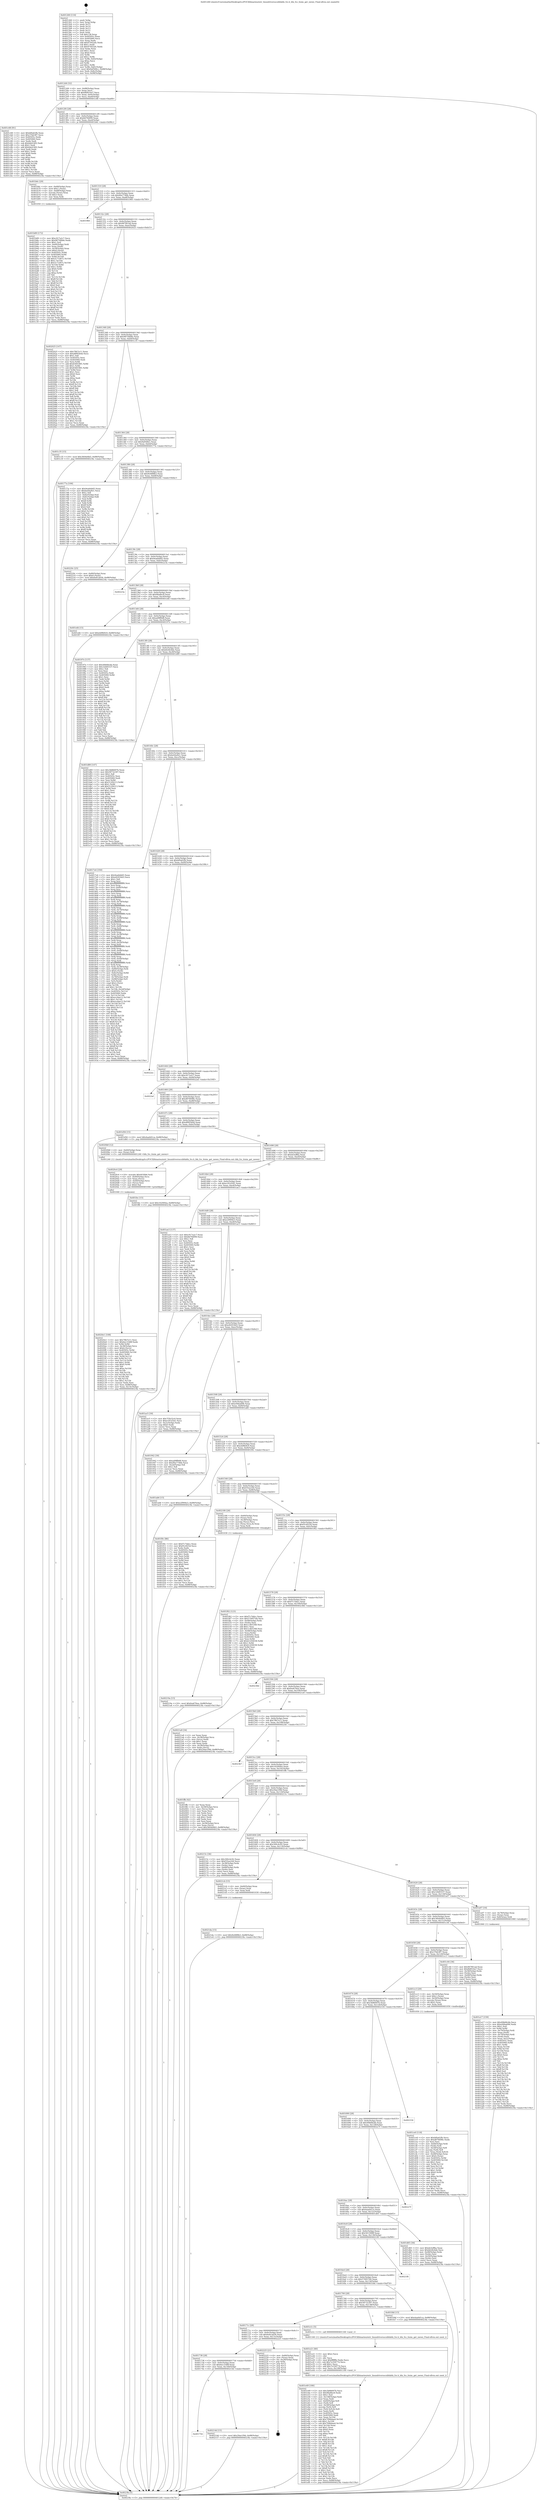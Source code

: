 digraph "0x401260" {
  label = "0x401260 (/mnt/c/Users/mathe/Desktop/tcc/POCII/binaries/extr_linuxdriversscsibfabfa_fcs.h_bfa_fcs_itnim_get_nwwn_Final-ollvm.out::main(0))"
  labelloc = "t"
  node[shape=record]

  Entry [label="",width=0.3,height=0.3,shape=circle,fillcolor=black,style=filled]
  "0x4012d4" [label="{
     0x4012d4 [32]\l
     | [instrs]\l
     &nbsp;&nbsp;0x4012d4 \<+6\>: mov -0x88(%rbp),%eax\l
     &nbsp;&nbsp;0x4012da \<+2\>: mov %eax,%ecx\l
     &nbsp;&nbsp;0x4012dc \<+6\>: sub $0x8bf016a7,%ecx\l
     &nbsp;&nbsp;0x4012e2 \<+6\>: mov %eax,-0x9c(%rbp)\l
     &nbsp;&nbsp;0x4012e8 \<+6\>: mov %ecx,-0xa0(%rbp)\l
     &nbsp;&nbsp;0x4012ee \<+6\>: je 0000000000401c68 \<main+0xa08\>\l
  }"]
  "0x401c68" [label="{
     0x401c68 [91]\l
     | [instrs]\l
     &nbsp;&nbsp;0x401c68 \<+5\>: mov $0xbf0a62fb,%eax\l
     &nbsp;&nbsp;0x401c6d \<+5\>: mov $0x37bfc9f7,%ecx\l
     &nbsp;&nbsp;0x401c72 \<+7\>: mov 0x40505c,%edx\l
     &nbsp;&nbsp;0x401c79 \<+7\>: mov 0x405060,%esi\l
     &nbsp;&nbsp;0x401c80 \<+2\>: mov %edx,%edi\l
     &nbsp;&nbsp;0x401c82 \<+6\>: sub $0xfab434f2,%edi\l
     &nbsp;&nbsp;0x401c88 \<+3\>: sub $0x1,%edi\l
     &nbsp;&nbsp;0x401c8b \<+6\>: add $0xfab434f2,%edi\l
     &nbsp;&nbsp;0x401c91 \<+3\>: imul %edi,%edx\l
     &nbsp;&nbsp;0x401c94 \<+3\>: and $0x1,%edx\l
     &nbsp;&nbsp;0x401c97 \<+3\>: cmp $0x0,%edx\l
     &nbsp;&nbsp;0x401c9a \<+4\>: sete %r8b\l
     &nbsp;&nbsp;0x401c9e \<+3\>: cmp $0xa,%esi\l
     &nbsp;&nbsp;0x401ca1 \<+4\>: setl %r9b\l
     &nbsp;&nbsp;0x401ca5 \<+3\>: mov %r8b,%r10b\l
     &nbsp;&nbsp;0x401ca8 \<+3\>: and %r9b,%r10b\l
     &nbsp;&nbsp;0x401cab \<+3\>: xor %r9b,%r8b\l
     &nbsp;&nbsp;0x401cae \<+3\>: or %r8b,%r10b\l
     &nbsp;&nbsp;0x401cb1 \<+4\>: test $0x1,%r10b\l
     &nbsp;&nbsp;0x401cb5 \<+3\>: cmovne %ecx,%eax\l
     &nbsp;&nbsp;0x401cb8 \<+6\>: mov %eax,-0x88(%rbp)\l
     &nbsp;&nbsp;0x401cbe \<+5\>: jmp 00000000004023fa \<main+0x119a\>\l
  }"]
  "0x4012f4" [label="{
     0x4012f4 [28]\l
     | [instrs]\l
     &nbsp;&nbsp;0x4012f4 \<+5\>: jmp 00000000004012f9 \<main+0x99\>\l
     &nbsp;&nbsp;0x4012f9 \<+6\>: mov -0x9c(%rbp),%eax\l
     &nbsp;&nbsp;0x4012ff \<+5\>: sub $0x8d784f99,%eax\l
     &nbsp;&nbsp;0x401304 \<+6\>: mov %eax,-0xa4(%rbp)\l
     &nbsp;&nbsp;0x40130a \<+6\>: je 0000000000401b6c \<main+0x90c\>\l
  }"]
  Exit [label="",width=0.3,height=0.3,shape=circle,fillcolor=black,style=filled,peripheries=2]
  "0x401b6c" [label="{
     0x401b6c [29]\l
     | [instrs]\l
     &nbsp;&nbsp;0x401b6c \<+4\>: mov -0x68(%rbp),%rax\l
     &nbsp;&nbsp;0x401b70 \<+6\>: movl $0x1,(%rax)\l
     &nbsp;&nbsp;0x401b76 \<+4\>: mov -0x68(%rbp),%rax\l
     &nbsp;&nbsp;0x401b7a \<+3\>: movslq (%rax),%rax\l
     &nbsp;&nbsp;0x401b7d \<+4\>: shl $0x3,%rax\l
     &nbsp;&nbsp;0x401b81 \<+3\>: mov %rax,%rdi\l
     &nbsp;&nbsp;0x401b84 \<+5\>: call 0000000000401050 \<malloc@plt\>\l
     | [calls]\l
     &nbsp;&nbsp;0x401050 \{1\} (unknown)\l
  }"]
  "0x401310" [label="{
     0x401310 [28]\l
     | [instrs]\l
     &nbsp;&nbsp;0x401310 \<+5\>: jmp 0000000000401315 \<main+0xb5\>\l
     &nbsp;&nbsp;0x401315 \<+6\>: mov -0x9c(%rbp),%eax\l
     &nbsp;&nbsp;0x40131b \<+5\>: sub $0x90a7746b,%eax\l
     &nbsp;&nbsp;0x401320 \<+6\>: mov %eax,-0xa8(%rbp)\l
     &nbsp;&nbsp;0x401326 \<+6\>: je 0000000000401960 \<main+0x700\>\l
  }"]
  "0x4021da" [label="{
     0x4021da [15]\l
     | [instrs]\l
     &nbsp;&nbsp;0x4021da \<+10\>: movl $0x9e48f8b3,-0x88(%rbp)\l
     &nbsp;&nbsp;0x4021e4 \<+5\>: jmp 00000000004023fa \<main+0x119a\>\l
  }"]
  "0x401960" [label="{
     0x401960\l
  }", style=dashed]
  "0x40132c" [label="{
     0x40132c [28]\l
     | [instrs]\l
     &nbsp;&nbsp;0x40132c \<+5\>: jmp 0000000000401331 \<main+0xd1\>\l
     &nbsp;&nbsp;0x401331 \<+6\>: mov -0x9c(%rbp),%eax\l
     &nbsp;&nbsp;0x401337 \<+5\>: sub $0x967f61ad,%eax\l
     &nbsp;&nbsp;0x40133c \<+6\>: mov %eax,-0xac(%rbp)\l
     &nbsp;&nbsp;0x401342 \<+6\>: je 0000000000402025 \<main+0xdc5\>\l
  }"]
  "0x40219a" [label="{
     0x40219a [15]\l
     | [instrs]\l
     &nbsp;&nbsp;0x40219a \<+10\>: movl $0xfea676ea,-0x88(%rbp)\l
     &nbsp;&nbsp;0x4021a4 \<+5\>: jmp 00000000004023fa \<main+0x119a\>\l
  }"]
  "0x402025" [label="{
     0x402025 [147]\l
     | [instrs]\l
     &nbsp;&nbsp;0x402025 \<+5\>: mov $0x78b7e11,%eax\l
     &nbsp;&nbsp;0x40202a \<+5\>: mov $0xd89f3b4d,%ecx\l
     &nbsp;&nbsp;0x40202f \<+2\>: mov $0x1,%dl\l
     &nbsp;&nbsp;0x402031 \<+7\>: mov 0x40505c,%esi\l
     &nbsp;&nbsp;0x402038 \<+7\>: mov 0x405060,%edi\l
     &nbsp;&nbsp;0x40203f \<+3\>: mov %esi,%r8d\l
     &nbsp;&nbsp;0x402042 \<+7\>: add $0x836038f1,%r8d\l
     &nbsp;&nbsp;0x402049 \<+4\>: sub $0x1,%r8d\l
     &nbsp;&nbsp;0x40204d \<+7\>: sub $0x836038f1,%r8d\l
     &nbsp;&nbsp;0x402054 \<+4\>: imul %r8d,%esi\l
     &nbsp;&nbsp;0x402058 \<+3\>: and $0x1,%esi\l
     &nbsp;&nbsp;0x40205b \<+3\>: cmp $0x0,%esi\l
     &nbsp;&nbsp;0x40205e \<+4\>: sete %r9b\l
     &nbsp;&nbsp;0x402062 \<+3\>: cmp $0xa,%edi\l
     &nbsp;&nbsp;0x402065 \<+4\>: setl %r10b\l
     &nbsp;&nbsp;0x402069 \<+3\>: mov %r9b,%r11b\l
     &nbsp;&nbsp;0x40206c \<+4\>: xor $0xff,%r11b\l
     &nbsp;&nbsp;0x402070 \<+3\>: mov %r10b,%bl\l
     &nbsp;&nbsp;0x402073 \<+3\>: xor $0xff,%bl\l
     &nbsp;&nbsp;0x402076 \<+3\>: xor $0x1,%dl\l
     &nbsp;&nbsp;0x402079 \<+3\>: mov %r11b,%r14b\l
     &nbsp;&nbsp;0x40207c \<+4\>: and $0xff,%r14b\l
     &nbsp;&nbsp;0x402080 \<+3\>: and %dl,%r9b\l
     &nbsp;&nbsp;0x402083 \<+3\>: mov %bl,%r15b\l
     &nbsp;&nbsp;0x402086 \<+4\>: and $0xff,%r15b\l
     &nbsp;&nbsp;0x40208a \<+3\>: and %dl,%r10b\l
     &nbsp;&nbsp;0x40208d \<+3\>: or %r9b,%r14b\l
     &nbsp;&nbsp;0x402090 \<+3\>: or %r10b,%r15b\l
     &nbsp;&nbsp;0x402093 \<+3\>: xor %r15b,%r14b\l
     &nbsp;&nbsp;0x402096 \<+3\>: or %bl,%r11b\l
     &nbsp;&nbsp;0x402099 \<+4\>: xor $0xff,%r11b\l
     &nbsp;&nbsp;0x40209d \<+3\>: or $0x1,%dl\l
     &nbsp;&nbsp;0x4020a0 \<+3\>: and %dl,%r11b\l
     &nbsp;&nbsp;0x4020a3 \<+3\>: or %r11b,%r14b\l
     &nbsp;&nbsp;0x4020a6 \<+4\>: test $0x1,%r14b\l
     &nbsp;&nbsp;0x4020aa \<+3\>: cmovne %ecx,%eax\l
     &nbsp;&nbsp;0x4020ad \<+6\>: mov %eax,-0x88(%rbp)\l
     &nbsp;&nbsp;0x4020b3 \<+5\>: jmp 00000000004023fa \<main+0x119a\>\l
  }"]
  "0x401348" [label="{
     0x401348 [28]\l
     | [instrs]\l
     &nbsp;&nbsp;0x401348 \<+5\>: jmp 000000000040134d \<main+0xed\>\l
     &nbsp;&nbsp;0x40134d \<+6\>: mov -0x9c(%rbp),%eax\l
     &nbsp;&nbsp;0x401353 \<+5\>: sub $0x98756b8e,%eax\l
     &nbsp;&nbsp;0x401358 \<+6\>: mov %eax,-0xb0(%rbp)\l
     &nbsp;&nbsp;0x40135e \<+6\>: je 0000000000401c35 \<main+0x9d5\>\l
  }"]
  "0x401754" [label="{
     0x401754\l
  }", style=dashed]
  "0x401c35" [label="{
     0x401c35 [15]\l
     | [instrs]\l
     &nbsp;&nbsp;0x401c35 \<+10\>: movl $0x3604d4b5,-0x88(%rbp)\l
     &nbsp;&nbsp;0x401c3f \<+5\>: jmp 00000000004023fa \<main+0x119a\>\l
  }"]
  "0x401364" [label="{
     0x401364 [28]\l
     | [instrs]\l
     &nbsp;&nbsp;0x401364 \<+5\>: jmp 0000000000401369 \<main+0x109\>\l
     &nbsp;&nbsp;0x401369 \<+6\>: mov -0x9c(%rbp),%eax\l
     &nbsp;&nbsp;0x40136f \<+5\>: sub $0x9af568cc,%eax\l
     &nbsp;&nbsp;0x401374 \<+6\>: mov %eax,-0xb4(%rbp)\l
     &nbsp;&nbsp;0x40137a \<+6\>: je 000000000040177a \<main+0x51a\>\l
  }"]
  "0x40214d" [label="{
     0x40214d [15]\l
     | [instrs]\l
     &nbsp;&nbsp;0x40214d \<+10\>: movl $0x29ae1f9d,-0x88(%rbp)\l
     &nbsp;&nbsp;0x402157 \<+5\>: jmp 00000000004023fa \<main+0x119a\>\l
  }"]
  "0x40177a" [label="{
     0x40177a [106]\l
     | [instrs]\l
     &nbsp;&nbsp;0x40177a \<+5\>: mov $0x9ea6ddd5,%eax\l
     &nbsp;&nbsp;0x40177f \<+5\>: mov $0xbe44a9e1,%ecx\l
     &nbsp;&nbsp;0x401784 \<+2\>: mov $0x1,%dl\l
     &nbsp;&nbsp;0x401786 \<+7\>: mov -0x82(%rbp),%sil\l
     &nbsp;&nbsp;0x40178d \<+7\>: mov -0x81(%rbp),%dil\l
     &nbsp;&nbsp;0x401794 \<+3\>: mov %sil,%r8b\l
     &nbsp;&nbsp;0x401797 \<+4\>: xor $0xff,%r8b\l
     &nbsp;&nbsp;0x40179b \<+3\>: mov %dil,%r9b\l
     &nbsp;&nbsp;0x40179e \<+4\>: xor $0xff,%r9b\l
     &nbsp;&nbsp;0x4017a2 \<+3\>: xor $0x0,%dl\l
     &nbsp;&nbsp;0x4017a5 \<+3\>: mov %r8b,%r10b\l
     &nbsp;&nbsp;0x4017a8 \<+4\>: and $0x0,%r10b\l
     &nbsp;&nbsp;0x4017ac \<+3\>: and %dl,%sil\l
     &nbsp;&nbsp;0x4017af \<+3\>: mov %r9b,%r11b\l
     &nbsp;&nbsp;0x4017b2 \<+4\>: and $0x0,%r11b\l
     &nbsp;&nbsp;0x4017b6 \<+3\>: and %dl,%dil\l
     &nbsp;&nbsp;0x4017b9 \<+3\>: or %sil,%r10b\l
     &nbsp;&nbsp;0x4017bc \<+3\>: or %dil,%r11b\l
     &nbsp;&nbsp;0x4017bf \<+3\>: xor %r11b,%r10b\l
     &nbsp;&nbsp;0x4017c2 \<+3\>: or %r9b,%r8b\l
     &nbsp;&nbsp;0x4017c5 \<+4\>: xor $0xff,%r8b\l
     &nbsp;&nbsp;0x4017c9 \<+3\>: or $0x0,%dl\l
     &nbsp;&nbsp;0x4017cc \<+3\>: and %dl,%r8b\l
     &nbsp;&nbsp;0x4017cf \<+3\>: or %r8b,%r10b\l
     &nbsp;&nbsp;0x4017d2 \<+4\>: test $0x1,%r10b\l
     &nbsp;&nbsp;0x4017d6 \<+3\>: cmovne %ecx,%eax\l
     &nbsp;&nbsp;0x4017d9 \<+6\>: mov %eax,-0x88(%rbp)\l
     &nbsp;&nbsp;0x4017df \<+5\>: jmp 00000000004023fa \<main+0x119a\>\l
  }"]
  "0x401380" [label="{
     0x401380 [28]\l
     | [instrs]\l
     &nbsp;&nbsp;0x401380 \<+5\>: jmp 0000000000401385 \<main+0x125\>\l
     &nbsp;&nbsp;0x401385 \<+6\>: mov -0x9c(%rbp),%eax\l
     &nbsp;&nbsp;0x40138b \<+5\>: sub $0x9e48f8b3,%eax\l
     &nbsp;&nbsp;0x401390 \<+6\>: mov %eax,-0xb8(%rbp)\l
     &nbsp;&nbsp;0x401396 \<+6\>: je 000000000040220c \<main+0xfac\>\l
  }"]
  "0x4023fa" [label="{
     0x4023fa [5]\l
     | [instrs]\l
     &nbsp;&nbsp;0x4023fa \<+5\>: jmp 00000000004012d4 \<main+0x74\>\l
  }"]
  "0x401260" [label="{
     0x401260 [116]\l
     | [instrs]\l
     &nbsp;&nbsp;0x401260 \<+1\>: push %rbp\l
     &nbsp;&nbsp;0x401261 \<+3\>: mov %rsp,%rbp\l
     &nbsp;&nbsp;0x401264 \<+2\>: push %r15\l
     &nbsp;&nbsp;0x401266 \<+2\>: push %r14\l
     &nbsp;&nbsp;0x401268 \<+2\>: push %r13\l
     &nbsp;&nbsp;0x40126a \<+2\>: push %r12\l
     &nbsp;&nbsp;0x40126c \<+1\>: push %rbx\l
     &nbsp;&nbsp;0x40126d \<+7\>: sub $0x138,%rsp\l
     &nbsp;&nbsp;0x401274 \<+7\>: mov 0x40505c,%eax\l
     &nbsp;&nbsp;0x40127b \<+7\>: mov 0x405060,%ecx\l
     &nbsp;&nbsp;0x401282 \<+2\>: mov %eax,%edx\l
     &nbsp;&nbsp;0x401284 \<+6\>: add $0x97442afc,%edx\l
     &nbsp;&nbsp;0x40128a \<+3\>: sub $0x1,%edx\l
     &nbsp;&nbsp;0x40128d \<+6\>: sub $0x97442afc,%edx\l
     &nbsp;&nbsp;0x401293 \<+3\>: imul %edx,%eax\l
     &nbsp;&nbsp;0x401296 \<+3\>: and $0x1,%eax\l
     &nbsp;&nbsp;0x401299 \<+3\>: cmp $0x0,%eax\l
     &nbsp;&nbsp;0x40129c \<+4\>: sete %r8b\l
     &nbsp;&nbsp;0x4012a0 \<+4\>: and $0x1,%r8b\l
     &nbsp;&nbsp;0x4012a4 \<+7\>: mov %r8b,-0x82(%rbp)\l
     &nbsp;&nbsp;0x4012ab \<+3\>: cmp $0xa,%ecx\l
     &nbsp;&nbsp;0x4012ae \<+4\>: setl %r8b\l
     &nbsp;&nbsp;0x4012b2 \<+4\>: and $0x1,%r8b\l
     &nbsp;&nbsp;0x4012b6 \<+7\>: mov %r8b,-0x81(%rbp)\l
     &nbsp;&nbsp;0x4012bd \<+10\>: movl $0x9af568cc,-0x88(%rbp)\l
     &nbsp;&nbsp;0x4012c7 \<+6\>: mov %edi,-0x8c(%rbp)\l
     &nbsp;&nbsp;0x4012cd \<+7\>: mov %rsi,-0x98(%rbp)\l
  }"]
  "0x401738" [label="{
     0x401738 [28]\l
     | [instrs]\l
     &nbsp;&nbsp;0x401738 \<+5\>: jmp 000000000040173d \<main+0x4dd\>\l
     &nbsp;&nbsp;0x40173d \<+6\>: mov -0x9c(%rbp),%eax\l
     &nbsp;&nbsp;0x401743 \<+5\>: sub $0x6ec3348f,%eax\l
     &nbsp;&nbsp;0x401748 \<+6\>: mov %eax,-0x140(%rbp)\l
     &nbsp;&nbsp;0x40174e \<+6\>: je 000000000040214d \<main+0xeed\>\l
  }"]
  "0x40220c" [label="{
     0x40220c [25]\l
     | [instrs]\l
     &nbsp;&nbsp;0x40220c \<+4\>: mov -0x80(%rbp),%rax\l
     &nbsp;&nbsp;0x402210 \<+6\>: movl $0x0,(%rax)\l
     &nbsp;&nbsp;0x402216 \<+10\>: movl $0x6e81ab56,-0x88(%rbp)\l
     &nbsp;&nbsp;0x402220 \<+5\>: jmp 00000000004023fa \<main+0x119a\>\l
  }"]
  "0x40139c" [label="{
     0x40139c [28]\l
     | [instrs]\l
     &nbsp;&nbsp;0x40139c \<+5\>: jmp 00000000004013a1 \<main+0x141\>\l
     &nbsp;&nbsp;0x4013a1 \<+6\>: mov -0x9c(%rbp),%eax\l
     &nbsp;&nbsp;0x4013a7 \<+5\>: sub $0x9ea6ddd5,%eax\l
     &nbsp;&nbsp;0x4013ac \<+6\>: mov %eax,-0xbc(%rbp)\l
     &nbsp;&nbsp;0x4013b2 \<+6\>: je 000000000040223a \<main+0xfda\>\l
  }"]
  "0x402225" [label="{
     0x402225 [21]\l
     | [instrs]\l
     &nbsp;&nbsp;0x402225 \<+4\>: mov -0x80(%rbp),%rax\l
     &nbsp;&nbsp;0x402229 \<+2\>: mov (%rax),%eax\l
     &nbsp;&nbsp;0x40222b \<+4\>: lea -0x28(%rbp),%rsp\l
     &nbsp;&nbsp;0x40222f \<+1\>: pop %rbx\l
     &nbsp;&nbsp;0x402230 \<+2\>: pop %r12\l
     &nbsp;&nbsp;0x402232 \<+2\>: pop %r13\l
     &nbsp;&nbsp;0x402234 \<+2\>: pop %r14\l
     &nbsp;&nbsp;0x402236 \<+2\>: pop %r15\l
     &nbsp;&nbsp;0x402238 \<+1\>: pop %rbp\l
     &nbsp;&nbsp;0x402239 \<+1\>: ret\l
  }"]
  "0x40223a" [label="{
     0x40223a\l
  }", style=dashed]
  "0x4013b8" [label="{
     0x4013b8 [28]\l
     | [instrs]\l
     &nbsp;&nbsp;0x4013b8 \<+5\>: jmp 00000000004013bd \<main+0x15d\>\l
     &nbsp;&nbsp;0x4013bd \<+6\>: mov -0x9c(%rbp),%eax\l
     &nbsp;&nbsp;0x4013c3 \<+5\>: sub $0x9fadfec8,%eax\l
     &nbsp;&nbsp;0x4013c8 \<+6\>: mov %eax,-0xc0(%rbp)\l
     &nbsp;&nbsp;0x4013ce \<+6\>: je 0000000000401efd \<main+0xc9d\>\l
  }"]
  "0x4020e1" [label="{
     0x4020e1 [108]\l
     | [instrs]\l
     &nbsp;&nbsp;0x4020e1 \<+5\>: mov $0x78b7e11,%esi\l
     &nbsp;&nbsp;0x4020e6 \<+5\>: mov $0x6ec3348f,%edx\l
     &nbsp;&nbsp;0x4020eb \<+3\>: xor %r8d,%r8d\l
     &nbsp;&nbsp;0x4020ee \<+4\>: mov -0x38(%rbp),%rcx\l
     &nbsp;&nbsp;0x4020f2 \<+6\>: movl $0x0,(%rcx)\l
     &nbsp;&nbsp;0x4020f8 \<+8\>: mov 0x40505c,%r9d\l
     &nbsp;&nbsp;0x402100 \<+8\>: mov 0x405060,%r10d\l
     &nbsp;&nbsp;0x402108 \<+4\>: sub $0x1,%r8d\l
     &nbsp;&nbsp;0x40210c \<+3\>: mov %r9d,%r11d\l
     &nbsp;&nbsp;0x40210f \<+3\>: add %r8d,%r11d\l
     &nbsp;&nbsp;0x402112 \<+4\>: imul %r11d,%r9d\l
     &nbsp;&nbsp;0x402116 \<+4\>: and $0x1,%r9d\l
     &nbsp;&nbsp;0x40211a \<+4\>: cmp $0x0,%r9d\l
     &nbsp;&nbsp;0x40211e \<+3\>: sete %bl\l
     &nbsp;&nbsp;0x402121 \<+4\>: cmp $0xa,%r10d\l
     &nbsp;&nbsp;0x402125 \<+4\>: setl %r14b\l
     &nbsp;&nbsp;0x402129 \<+3\>: mov %bl,%r15b\l
     &nbsp;&nbsp;0x40212c \<+3\>: and %r14b,%r15b\l
     &nbsp;&nbsp;0x40212f \<+3\>: xor %r14b,%bl\l
     &nbsp;&nbsp;0x402132 \<+3\>: or %bl,%r15b\l
     &nbsp;&nbsp;0x402135 \<+4\>: test $0x1,%r15b\l
     &nbsp;&nbsp;0x402139 \<+3\>: cmovne %edx,%esi\l
     &nbsp;&nbsp;0x40213c \<+6\>: mov %esi,-0x88(%rbp)\l
     &nbsp;&nbsp;0x402142 \<+6\>: mov %eax,-0x14c(%rbp)\l
     &nbsp;&nbsp;0x402148 \<+5\>: jmp 00000000004023fa \<main+0x119a\>\l
  }"]
  "0x401efd" [label="{
     0x401efd [15]\l
     | [instrs]\l
     &nbsp;&nbsp;0x401efd \<+10\>: movl $0xebf8b9c9,-0x88(%rbp)\l
     &nbsp;&nbsp;0x401f07 \<+5\>: jmp 00000000004023fa \<main+0x119a\>\l
  }"]
  "0x4013d4" [label="{
     0x4013d4 [28]\l
     | [instrs]\l
     &nbsp;&nbsp;0x4013d4 \<+5\>: jmp 00000000004013d9 \<main+0x179\>\l
     &nbsp;&nbsp;0x4013d9 \<+6\>: mov -0x9c(%rbp),%eax\l
     &nbsp;&nbsp;0x4013df \<+5\>: sub $0xad9ff9d8,%eax\l
     &nbsp;&nbsp;0x4013e4 \<+6\>: mov %eax,-0xc4(%rbp)\l
     &nbsp;&nbsp;0x4013ea \<+6\>: je 000000000040197e \<main+0x71e\>\l
  }"]
  "0x4020c4" [label="{
     0x4020c4 [29]\l
     | [instrs]\l
     &nbsp;&nbsp;0x4020c4 \<+10\>: movabs $0x4030b6,%rdi\l
     &nbsp;&nbsp;0x4020ce \<+4\>: mov -0x40(%rbp),%rcx\l
     &nbsp;&nbsp;0x4020d2 \<+2\>: mov %eax,(%rcx)\l
     &nbsp;&nbsp;0x4020d4 \<+4\>: mov -0x40(%rbp),%rcx\l
     &nbsp;&nbsp;0x4020d8 \<+2\>: mov (%rcx),%esi\l
     &nbsp;&nbsp;0x4020da \<+2\>: mov $0x0,%al\l
     &nbsp;&nbsp;0x4020dc \<+5\>: call 0000000000401040 \<printf@plt\>\l
     | [calls]\l
     &nbsp;&nbsp;0x401040 \{1\} (unknown)\l
  }"]
  "0x40197e" [label="{
     0x40197e [137]\l
     | [instrs]\l
     &nbsp;&nbsp;0x40197e \<+5\>: mov $0x49b68cbb,%eax\l
     &nbsp;&nbsp;0x401983 \<+5\>: mov $0x32b85537,%ecx\l
     &nbsp;&nbsp;0x401988 \<+2\>: mov $0x1,%dl\l
     &nbsp;&nbsp;0x40198a \<+2\>: xor %esi,%esi\l
     &nbsp;&nbsp;0x40198c \<+7\>: mov 0x40505c,%edi\l
     &nbsp;&nbsp;0x401993 \<+8\>: mov 0x405060,%r8d\l
     &nbsp;&nbsp;0x40199b \<+3\>: sub $0x1,%esi\l
     &nbsp;&nbsp;0x40199e \<+3\>: mov %edi,%r9d\l
     &nbsp;&nbsp;0x4019a1 \<+3\>: add %esi,%r9d\l
     &nbsp;&nbsp;0x4019a4 \<+4\>: imul %r9d,%edi\l
     &nbsp;&nbsp;0x4019a8 \<+3\>: and $0x1,%edi\l
     &nbsp;&nbsp;0x4019ab \<+3\>: cmp $0x0,%edi\l
     &nbsp;&nbsp;0x4019ae \<+4\>: sete %r10b\l
     &nbsp;&nbsp;0x4019b2 \<+4\>: cmp $0xa,%r8d\l
     &nbsp;&nbsp;0x4019b6 \<+4\>: setl %r11b\l
     &nbsp;&nbsp;0x4019ba \<+3\>: mov %r10b,%bl\l
     &nbsp;&nbsp;0x4019bd \<+3\>: xor $0xff,%bl\l
     &nbsp;&nbsp;0x4019c0 \<+3\>: mov %r11b,%r14b\l
     &nbsp;&nbsp;0x4019c3 \<+4\>: xor $0xff,%r14b\l
     &nbsp;&nbsp;0x4019c7 \<+3\>: xor $0x1,%dl\l
     &nbsp;&nbsp;0x4019ca \<+3\>: mov %bl,%r15b\l
     &nbsp;&nbsp;0x4019cd \<+4\>: and $0xff,%r15b\l
     &nbsp;&nbsp;0x4019d1 \<+3\>: and %dl,%r10b\l
     &nbsp;&nbsp;0x4019d4 \<+3\>: mov %r14b,%r12b\l
     &nbsp;&nbsp;0x4019d7 \<+4\>: and $0xff,%r12b\l
     &nbsp;&nbsp;0x4019db \<+3\>: and %dl,%r11b\l
     &nbsp;&nbsp;0x4019de \<+3\>: or %r10b,%r15b\l
     &nbsp;&nbsp;0x4019e1 \<+3\>: or %r11b,%r12b\l
     &nbsp;&nbsp;0x4019e4 \<+3\>: xor %r12b,%r15b\l
     &nbsp;&nbsp;0x4019e7 \<+3\>: or %r14b,%bl\l
     &nbsp;&nbsp;0x4019ea \<+3\>: xor $0xff,%bl\l
     &nbsp;&nbsp;0x4019ed \<+3\>: or $0x1,%dl\l
     &nbsp;&nbsp;0x4019f0 \<+2\>: and %dl,%bl\l
     &nbsp;&nbsp;0x4019f2 \<+3\>: or %bl,%r15b\l
     &nbsp;&nbsp;0x4019f5 \<+4\>: test $0x1,%r15b\l
     &nbsp;&nbsp;0x4019f9 \<+3\>: cmovne %ecx,%eax\l
     &nbsp;&nbsp;0x4019fc \<+6\>: mov %eax,-0x88(%rbp)\l
     &nbsp;&nbsp;0x401a02 \<+5\>: jmp 00000000004023fa \<main+0x119a\>\l
  }"]
  "0x4013f0" [label="{
     0x4013f0 [28]\l
     | [instrs]\l
     &nbsp;&nbsp;0x4013f0 \<+5\>: jmp 00000000004013f5 \<main+0x195\>\l
     &nbsp;&nbsp;0x4013f5 \<+6\>: mov -0x9c(%rbp),%eax\l
     &nbsp;&nbsp;0x4013fb \<+5\>: sub $0xb628c6de,%eax\l
     &nbsp;&nbsp;0x401400 \<+6\>: mov %eax,-0xc8(%rbp)\l
     &nbsp;&nbsp;0x401406 \<+6\>: je 0000000000401d89 \<main+0xb29\>\l
  }"]
  "0x401e49" [label="{
     0x401e49 [180]\l
     | [instrs]\l
     &nbsp;&nbsp;0x401e49 \<+5\>: mov $0x3b86697b,%ecx\l
     &nbsp;&nbsp;0x401e4e \<+5\>: mov $0x9fadfec8,%edx\l
     &nbsp;&nbsp;0x401e53 \<+3\>: mov $0x1,%sil\l
     &nbsp;&nbsp;0x401e56 \<+6\>: mov -0x148(%rbp),%edi\l
     &nbsp;&nbsp;0x401e5c \<+3\>: imul %eax,%edi\l
     &nbsp;&nbsp;0x401e5f \<+4\>: mov -0x60(%rbp),%r8\l
     &nbsp;&nbsp;0x401e63 \<+3\>: mov (%r8),%r8\l
     &nbsp;&nbsp;0x401e66 \<+4\>: mov -0x58(%rbp),%r9\l
     &nbsp;&nbsp;0x401e6a \<+3\>: movslq (%r9),%r9\l
     &nbsp;&nbsp;0x401e6d \<+4\>: mov (%r8,%r9,8),%r8\l
     &nbsp;&nbsp;0x401e71 \<+3\>: mov %edi,(%r8)\l
     &nbsp;&nbsp;0x401e74 \<+7\>: mov 0x40505c,%eax\l
     &nbsp;&nbsp;0x401e7b \<+7\>: mov 0x405060,%edi\l
     &nbsp;&nbsp;0x401e82 \<+3\>: mov %eax,%r10d\l
     &nbsp;&nbsp;0x401e85 \<+7\>: add $0x7096daa4,%r10d\l
     &nbsp;&nbsp;0x401e8c \<+4\>: sub $0x1,%r10d\l
     &nbsp;&nbsp;0x401e90 \<+7\>: sub $0x7096daa4,%r10d\l
     &nbsp;&nbsp;0x401e97 \<+4\>: imul %r10d,%eax\l
     &nbsp;&nbsp;0x401e9b \<+3\>: and $0x1,%eax\l
     &nbsp;&nbsp;0x401e9e \<+3\>: cmp $0x0,%eax\l
     &nbsp;&nbsp;0x401ea1 \<+4\>: sete %r11b\l
     &nbsp;&nbsp;0x401ea5 \<+3\>: cmp $0xa,%edi\l
     &nbsp;&nbsp;0x401ea8 \<+3\>: setl %bl\l
     &nbsp;&nbsp;0x401eab \<+3\>: mov %r11b,%r14b\l
     &nbsp;&nbsp;0x401eae \<+4\>: xor $0xff,%r14b\l
     &nbsp;&nbsp;0x401eb2 \<+3\>: mov %bl,%r15b\l
     &nbsp;&nbsp;0x401eb5 \<+4\>: xor $0xff,%r15b\l
     &nbsp;&nbsp;0x401eb9 \<+4\>: xor $0x1,%sil\l
     &nbsp;&nbsp;0x401ebd \<+3\>: mov %r14b,%r12b\l
     &nbsp;&nbsp;0x401ec0 \<+4\>: and $0xff,%r12b\l
     &nbsp;&nbsp;0x401ec4 \<+3\>: and %sil,%r11b\l
     &nbsp;&nbsp;0x401ec7 \<+3\>: mov %r15b,%r13b\l
     &nbsp;&nbsp;0x401eca \<+4\>: and $0xff,%r13b\l
     &nbsp;&nbsp;0x401ece \<+3\>: and %sil,%bl\l
     &nbsp;&nbsp;0x401ed1 \<+3\>: or %r11b,%r12b\l
     &nbsp;&nbsp;0x401ed4 \<+3\>: or %bl,%r13b\l
     &nbsp;&nbsp;0x401ed7 \<+3\>: xor %r13b,%r12b\l
     &nbsp;&nbsp;0x401eda \<+3\>: or %r15b,%r14b\l
     &nbsp;&nbsp;0x401edd \<+4\>: xor $0xff,%r14b\l
     &nbsp;&nbsp;0x401ee1 \<+4\>: or $0x1,%sil\l
     &nbsp;&nbsp;0x401ee5 \<+3\>: and %sil,%r14b\l
     &nbsp;&nbsp;0x401ee8 \<+3\>: or %r14b,%r12b\l
     &nbsp;&nbsp;0x401eeb \<+4\>: test $0x1,%r12b\l
     &nbsp;&nbsp;0x401eef \<+3\>: cmovne %edx,%ecx\l
     &nbsp;&nbsp;0x401ef2 \<+6\>: mov %ecx,-0x88(%rbp)\l
     &nbsp;&nbsp;0x401ef8 \<+5\>: jmp 00000000004023fa \<main+0x119a\>\l
  }"]
  "0x401d89" [label="{
     0x401d89 [147]\l
     | [instrs]\l
     &nbsp;&nbsp;0x401d89 \<+5\>: mov $0x3b86697b,%eax\l
     &nbsp;&nbsp;0x401d8e \<+5\>: mov $0x58732397,%ecx\l
     &nbsp;&nbsp;0x401d93 \<+2\>: mov $0x1,%dl\l
     &nbsp;&nbsp;0x401d95 \<+7\>: mov 0x40505c,%esi\l
     &nbsp;&nbsp;0x401d9c \<+7\>: mov 0x405060,%edi\l
     &nbsp;&nbsp;0x401da3 \<+3\>: mov %esi,%r8d\l
     &nbsp;&nbsp;0x401da6 \<+7\>: sub $0x512f4213,%r8d\l
     &nbsp;&nbsp;0x401dad \<+4\>: sub $0x1,%r8d\l
     &nbsp;&nbsp;0x401db1 \<+7\>: add $0x512f4213,%r8d\l
     &nbsp;&nbsp;0x401db8 \<+4\>: imul %r8d,%esi\l
     &nbsp;&nbsp;0x401dbc \<+3\>: and $0x1,%esi\l
     &nbsp;&nbsp;0x401dbf \<+3\>: cmp $0x0,%esi\l
     &nbsp;&nbsp;0x401dc2 \<+4\>: sete %r9b\l
     &nbsp;&nbsp;0x401dc6 \<+3\>: cmp $0xa,%edi\l
     &nbsp;&nbsp;0x401dc9 \<+4\>: setl %r10b\l
     &nbsp;&nbsp;0x401dcd \<+3\>: mov %r9b,%r11b\l
     &nbsp;&nbsp;0x401dd0 \<+4\>: xor $0xff,%r11b\l
     &nbsp;&nbsp;0x401dd4 \<+3\>: mov %r10b,%bl\l
     &nbsp;&nbsp;0x401dd7 \<+3\>: xor $0xff,%bl\l
     &nbsp;&nbsp;0x401dda \<+3\>: xor $0x0,%dl\l
     &nbsp;&nbsp;0x401ddd \<+3\>: mov %r11b,%r14b\l
     &nbsp;&nbsp;0x401de0 \<+4\>: and $0x0,%r14b\l
     &nbsp;&nbsp;0x401de4 \<+3\>: and %dl,%r9b\l
     &nbsp;&nbsp;0x401de7 \<+3\>: mov %bl,%r15b\l
     &nbsp;&nbsp;0x401dea \<+4\>: and $0x0,%r15b\l
     &nbsp;&nbsp;0x401dee \<+3\>: and %dl,%r10b\l
     &nbsp;&nbsp;0x401df1 \<+3\>: or %r9b,%r14b\l
     &nbsp;&nbsp;0x401df4 \<+3\>: or %r10b,%r15b\l
     &nbsp;&nbsp;0x401df7 \<+3\>: xor %r15b,%r14b\l
     &nbsp;&nbsp;0x401dfa \<+3\>: or %bl,%r11b\l
     &nbsp;&nbsp;0x401dfd \<+4\>: xor $0xff,%r11b\l
     &nbsp;&nbsp;0x401e01 \<+3\>: or $0x0,%dl\l
     &nbsp;&nbsp;0x401e04 \<+3\>: and %dl,%r11b\l
     &nbsp;&nbsp;0x401e07 \<+3\>: or %r11b,%r14b\l
     &nbsp;&nbsp;0x401e0a \<+4\>: test $0x1,%r14b\l
     &nbsp;&nbsp;0x401e0e \<+3\>: cmovne %ecx,%eax\l
     &nbsp;&nbsp;0x401e11 \<+6\>: mov %eax,-0x88(%rbp)\l
     &nbsp;&nbsp;0x401e17 \<+5\>: jmp 00000000004023fa \<main+0x119a\>\l
  }"]
  "0x40140c" [label="{
     0x40140c [28]\l
     | [instrs]\l
     &nbsp;&nbsp;0x40140c \<+5\>: jmp 0000000000401411 \<main+0x1b1\>\l
     &nbsp;&nbsp;0x401411 \<+6\>: mov -0x9c(%rbp),%eax\l
     &nbsp;&nbsp;0x401417 \<+5\>: sub $0xbe44a9e1,%eax\l
     &nbsp;&nbsp;0x40141c \<+6\>: mov %eax,-0xcc(%rbp)\l
     &nbsp;&nbsp;0x401422 \<+6\>: je 00000000004017e4 \<main+0x584\>\l
  }"]
  "0x401e21" [label="{
     0x401e21 [40]\l
     | [instrs]\l
     &nbsp;&nbsp;0x401e21 \<+5\>: mov $0x2,%ecx\l
     &nbsp;&nbsp;0x401e26 \<+1\>: cltd\l
     &nbsp;&nbsp;0x401e27 \<+2\>: idiv %ecx\l
     &nbsp;&nbsp;0x401e29 \<+6\>: imul $0xfffffffe,%edx,%ecx\l
     &nbsp;&nbsp;0x401e2f \<+6\>: sub $0x7e358774,%ecx\l
     &nbsp;&nbsp;0x401e35 \<+3\>: add $0x1,%ecx\l
     &nbsp;&nbsp;0x401e38 \<+6\>: add $0x7e358774,%ecx\l
     &nbsp;&nbsp;0x401e3e \<+6\>: mov %ecx,-0x148(%rbp)\l
     &nbsp;&nbsp;0x401e44 \<+5\>: call 0000000000401160 \<next_i\>\l
     | [calls]\l
     &nbsp;&nbsp;0x401160 \{1\} (/mnt/c/Users/mathe/Desktop/tcc/POCII/binaries/extr_linuxdriversscsibfabfa_fcs.h_bfa_fcs_itnim_get_nwwn_Final-ollvm.out::next_i)\l
  }"]
  "0x4017e4" [label="{
     0x4017e4 [350]\l
     | [instrs]\l
     &nbsp;&nbsp;0x4017e4 \<+5\>: mov $0x9ea6ddd5,%eax\l
     &nbsp;&nbsp;0x4017e9 \<+5\>: mov $0xe82934d3,%ecx\l
     &nbsp;&nbsp;0x4017ee \<+2\>: mov $0x1,%dl\l
     &nbsp;&nbsp;0x4017f0 \<+3\>: mov %rsp,%rsi\l
     &nbsp;&nbsp;0x4017f3 \<+4\>: add $0xfffffffffffffff0,%rsi\l
     &nbsp;&nbsp;0x4017f7 \<+3\>: mov %rsi,%rsp\l
     &nbsp;&nbsp;0x4017fa \<+4\>: mov %rsi,-0x80(%rbp)\l
     &nbsp;&nbsp;0x4017fe \<+3\>: mov %rsp,%rsi\l
     &nbsp;&nbsp;0x401801 \<+4\>: add $0xfffffffffffffff0,%rsi\l
     &nbsp;&nbsp;0x401805 \<+3\>: mov %rsi,%rsp\l
     &nbsp;&nbsp;0x401808 \<+3\>: mov %rsp,%rdi\l
     &nbsp;&nbsp;0x40180b \<+4\>: add $0xfffffffffffffff0,%rdi\l
     &nbsp;&nbsp;0x40180f \<+3\>: mov %rdi,%rsp\l
     &nbsp;&nbsp;0x401812 \<+4\>: mov %rdi,-0x78(%rbp)\l
     &nbsp;&nbsp;0x401816 \<+3\>: mov %rsp,%rdi\l
     &nbsp;&nbsp;0x401819 \<+4\>: add $0xfffffffffffffff0,%rdi\l
     &nbsp;&nbsp;0x40181d \<+3\>: mov %rdi,%rsp\l
     &nbsp;&nbsp;0x401820 \<+4\>: mov %rdi,-0x70(%rbp)\l
     &nbsp;&nbsp;0x401824 \<+3\>: mov %rsp,%rdi\l
     &nbsp;&nbsp;0x401827 \<+4\>: add $0xfffffffffffffff0,%rdi\l
     &nbsp;&nbsp;0x40182b \<+3\>: mov %rdi,%rsp\l
     &nbsp;&nbsp;0x40182e \<+4\>: mov %rdi,-0x68(%rbp)\l
     &nbsp;&nbsp;0x401832 \<+3\>: mov %rsp,%rdi\l
     &nbsp;&nbsp;0x401835 \<+4\>: add $0xfffffffffffffff0,%rdi\l
     &nbsp;&nbsp;0x401839 \<+3\>: mov %rdi,%rsp\l
     &nbsp;&nbsp;0x40183c \<+4\>: mov %rdi,-0x60(%rbp)\l
     &nbsp;&nbsp;0x401840 \<+3\>: mov %rsp,%rdi\l
     &nbsp;&nbsp;0x401843 \<+4\>: add $0xfffffffffffffff0,%rdi\l
     &nbsp;&nbsp;0x401847 \<+3\>: mov %rdi,%rsp\l
     &nbsp;&nbsp;0x40184a \<+4\>: mov %rdi,-0x58(%rbp)\l
     &nbsp;&nbsp;0x40184e \<+3\>: mov %rsp,%rdi\l
     &nbsp;&nbsp;0x401851 \<+4\>: add $0xfffffffffffffff0,%rdi\l
     &nbsp;&nbsp;0x401855 \<+3\>: mov %rdi,%rsp\l
     &nbsp;&nbsp;0x401858 \<+4\>: mov %rdi,-0x50(%rbp)\l
     &nbsp;&nbsp;0x40185c \<+3\>: mov %rsp,%rdi\l
     &nbsp;&nbsp;0x40185f \<+4\>: add $0xfffffffffffffff0,%rdi\l
     &nbsp;&nbsp;0x401863 \<+3\>: mov %rdi,%rsp\l
     &nbsp;&nbsp;0x401866 \<+4\>: mov %rdi,-0x48(%rbp)\l
     &nbsp;&nbsp;0x40186a \<+3\>: mov %rsp,%rdi\l
     &nbsp;&nbsp;0x40186d \<+4\>: add $0xfffffffffffffff0,%rdi\l
     &nbsp;&nbsp;0x401871 \<+3\>: mov %rdi,%rsp\l
     &nbsp;&nbsp;0x401874 \<+4\>: mov %rdi,-0x40(%rbp)\l
     &nbsp;&nbsp;0x401878 \<+3\>: mov %rsp,%rdi\l
     &nbsp;&nbsp;0x40187b \<+4\>: add $0xfffffffffffffff0,%rdi\l
     &nbsp;&nbsp;0x40187f \<+3\>: mov %rdi,%rsp\l
     &nbsp;&nbsp;0x401882 \<+4\>: mov %rdi,-0x38(%rbp)\l
     &nbsp;&nbsp;0x401886 \<+4\>: mov -0x80(%rbp),%rdi\l
     &nbsp;&nbsp;0x40188a \<+6\>: movl $0x0,(%rdi)\l
     &nbsp;&nbsp;0x401890 \<+7\>: mov -0x8c(%rbp),%r8d\l
     &nbsp;&nbsp;0x401897 \<+3\>: mov %r8d,(%rsi)\l
     &nbsp;&nbsp;0x40189a \<+4\>: mov -0x78(%rbp),%rdi\l
     &nbsp;&nbsp;0x40189e \<+7\>: mov -0x98(%rbp),%r9\l
     &nbsp;&nbsp;0x4018a5 \<+3\>: mov %r9,(%rdi)\l
     &nbsp;&nbsp;0x4018a8 \<+3\>: cmpl $0x2,(%rsi)\l
     &nbsp;&nbsp;0x4018ab \<+4\>: setne %r10b\l
     &nbsp;&nbsp;0x4018af \<+4\>: and $0x1,%r10b\l
     &nbsp;&nbsp;0x4018b3 \<+4\>: mov %r10b,-0x2d(%rbp)\l
     &nbsp;&nbsp;0x4018b7 \<+8\>: mov 0x40505c,%r11d\l
     &nbsp;&nbsp;0x4018bf \<+7\>: mov 0x405060,%ebx\l
     &nbsp;&nbsp;0x4018c6 \<+3\>: mov %r11d,%r14d\l
     &nbsp;&nbsp;0x4018c9 \<+7\>: add $0xeccdae12,%r14d\l
     &nbsp;&nbsp;0x4018d0 \<+4\>: sub $0x1,%r14d\l
     &nbsp;&nbsp;0x4018d4 \<+7\>: sub $0xeccdae12,%r14d\l
     &nbsp;&nbsp;0x4018db \<+4\>: imul %r14d,%r11d\l
     &nbsp;&nbsp;0x4018df \<+4\>: and $0x1,%r11d\l
     &nbsp;&nbsp;0x4018e3 \<+4\>: cmp $0x0,%r11d\l
     &nbsp;&nbsp;0x4018e7 \<+4\>: sete %r10b\l
     &nbsp;&nbsp;0x4018eb \<+3\>: cmp $0xa,%ebx\l
     &nbsp;&nbsp;0x4018ee \<+4\>: setl %r15b\l
     &nbsp;&nbsp;0x4018f2 \<+3\>: mov %r10b,%r12b\l
     &nbsp;&nbsp;0x4018f5 \<+4\>: xor $0xff,%r12b\l
     &nbsp;&nbsp;0x4018f9 \<+3\>: mov %r15b,%r13b\l
     &nbsp;&nbsp;0x4018fc \<+4\>: xor $0xff,%r13b\l
     &nbsp;&nbsp;0x401900 \<+3\>: xor $0x0,%dl\l
     &nbsp;&nbsp;0x401903 \<+3\>: mov %r12b,%sil\l
     &nbsp;&nbsp;0x401906 \<+4\>: and $0x0,%sil\l
     &nbsp;&nbsp;0x40190a \<+3\>: and %dl,%r10b\l
     &nbsp;&nbsp;0x40190d \<+3\>: mov %r13b,%dil\l
     &nbsp;&nbsp;0x401910 \<+4\>: and $0x0,%dil\l
     &nbsp;&nbsp;0x401914 \<+3\>: and %dl,%r15b\l
     &nbsp;&nbsp;0x401917 \<+3\>: or %r10b,%sil\l
     &nbsp;&nbsp;0x40191a \<+3\>: or %r15b,%dil\l
     &nbsp;&nbsp;0x40191d \<+3\>: xor %dil,%sil\l
     &nbsp;&nbsp;0x401920 \<+3\>: or %r13b,%r12b\l
     &nbsp;&nbsp;0x401923 \<+4\>: xor $0xff,%r12b\l
     &nbsp;&nbsp;0x401927 \<+3\>: or $0x0,%dl\l
     &nbsp;&nbsp;0x40192a \<+3\>: and %dl,%r12b\l
     &nbsp;&nbsp;0x40192d \<+3\>: or %r12b,%sil\l
     &nbsp;&nbsp;0x401930 \<+4\>: test $0x1,%sil\l
     &nbsp;&nbsp;0x401934 \<+3\>: cmovne %ecx,%eax\l
     &nbsp;&nbsp;0x401937 \<+6\>: mov %eax,-0x88(%rbp)\l
     &nbsp;&nbsp;0x40193d \<+5\>: jmp 00000000004023fa \<main+0x119a\>\l
  }"]
  "0x401428" [label="{
     0x401428 [28]\l
     | [instrs]\l
     &nbsp;&nbsp;0x401428 \<+5\>: jmp 000000000040142d \<main+0x1cd\>\l
     &nbsp;&nbsp;0x40142d \<+6\>: mov -0x9c(%rbp),%eax\l
     &nbsp;&nbsp;0x401433 \<+5\>: sub $0xbf0a62fb,%eax\l
     &nbsp;&nbsp;0x401438 \<+6\>: mov %eax,-0xd0(%rbp)\l
     &nbsp;&nbsp;0x40143e \<+6\>: je 00000000004022ec \<main+0x108c\>\l
  }"]
  "0x40171c" [label="{
     0x40171c [28]\l
     | [instrs]\l
     &nbsp;&nbsp;0x40171c \<+5\>: jmp 0000000000401721 \<main+0x4c1\>\l
     &nbsp;&nbsp;0x401721 \<+6\>: mov -0x9c(%rbp),%eax\l
     &nbsp;&nbsp;0x401727 \<+5\>: sub $0x6e81ab56,%eax\l
     &nbsp;&nbsp;0x40172c \<+6\>: mov %eax,-0x13c(%rbp)\l
     &nbsp;&nbsp;0x401732 \<+6\>: je 0000000000402225 \<main+0xfc5\>\l
  }"]
  "0x401e1c" [label="{
     0x401e1c [5]\l
     | [instrs]\l
     &nbsp;&nbsp;0x401e1c \<+5\>: call 0000000000401160 \<next_i\>\l
     | [calls]\l
     &nbsp;&nbsp;0x401160 \{1\} (/mnt/c/Users/mathe/Desktop/tcc/POCII/binaries/extr_linuxdriversscsibfabfa_fcs.h_bfa_fcs_itnim_get_nwwn_Final-ollvm.out::next_i)\l
  }"]
  "0x4022ec" [label="{
     0x4022ec\l
  }", style=dashed]
  "0x401444" [label="{
     0x401444 [28]\l
     | [instrs]\l
     &nbsp;&nbsp;0x401444 \<+5\>: jmp 0000000000401449 \<main+0x1e9\>\l
     &nbsp;&nbsp;0x401449 \<+6\>: mov -0x9c(%rbp),%eax\l
     &nbsp;&nbsp;0x40144f \<+5\>: sub $0xc917a2c7,%eax\l
     &nbsp;&nbsp;0x401454 \<+6\>: mov %eax,-0xd4(%rbp)\l
     &nbsp;&nbsp;0x40145a \<+6\>: je 00000000004022af \<main+0x104f\>\l
  }"]
  "0x401700" [label="{
     0x401700 [28]\l
     | [instrs]\l
     &nbsp;&nbsp;0x401700 \<+5\>: jmp 0000000000401705 \<main+0x4a5\>\l
     &nbsp;&nbsp;0x401705 \<+6\>: mov -0x9c(%rbp),%eax\l
     &nbsp;&nbsp;0x40170b \<+5\>: sub $0x58732397,%eax\l
     &nbsp;&nbsp;0x401710 \<+6\>: mov %eax,-0x138(%rbp)\l
     &nbsp;&nbsp;0x401716 \<+6\>: je 0000000000401e1c \<main+0xbbc\>\l
  }"]
  "0x4022af" [label="{
     0x4022af\l
  }", style=dashed]
  "0x401460" [label="{
     0x401460 [28]\l
     | [instrs]\l
     &nbsp;&nbsp;0x401460 \<+5\>: jmp 0000000000401465 \<main+0x205\>\l
     &nbsp;&nbsp;0x401465 \<+6\>: mov -0x9c(%rbp),%eax\l
     &nbsp;&nbsp;0x40146b \<+5\>: sub $0xd876698c,%eax\l
     &nbsp;&nbsp;0x401470 \<+6\>: mov %eax,-0xd8(%rbp)\l
     &nbsp;&nbsp;0x401476 \<+6\>: je 0000000000401d56 \<main+0xaf6\>\l
  }"]
  "0x401fdd" [label="{
     0x401fdd [15]\l
     | [instrs]\l
     &nbsp;&nbsp;0x401fdd \<+10\>: movl $0x4aa0d1ca,-0x88(%rbp)\l
     &nbsp;&nbsp;0x401fe7 \<+5\>: jmp 00000000004023fa \<main+0x119a\>\l
  }"]
  "0x401d56" [label="{
     0x401d56 [15]\l
     | [instrs]\l
     &nbsp;&nbsp;0x401d56 \<+10\>: movl $0x4aa0d1ca,-0x88(%rbp)\l
     &nbsp;&nbsp;0x401d60 \<+5\>: jmp 00000000004023fa \<main+0x119a\>\l
  }"]
  "0x40147c" [label="{
     0x40147c [28]\l
     | [instrs]\l
     &nbsp;&nbsp;0x40147c \<+5\>: jmp 0000000000401481 \<main+0x221\>\l
     &nbsp;&nbsp;0x401481 \<+6\>: mov -0x9c(%rbp),%eax\l
     &nbsp;&nbsp;0x401487 \<+5\>: sub $0xd89f3b4d,%eax\l
     &nbsp;&nbsp;0x40148c \<+6\>: mov %eax,-0xdc(%rbp)\l
     &nbsp;&nbsp;0x401492 \<+6\>: je 00000000004020b8 \<main+0xe58\>\l
  }"]
  "0x4016e4" [label="{
     0x4016e4 [28]\l
     | [instrs]\l
     &nbsp;&nbsp;0x4016e4 \<+5\>: jmp 00000000004016e9 \<main+0x489\>\l
     &nbsp;&nbsp;0x4016e9 \<+6\>: mov -0x9c(%rbp),%eax\l
     &nbsp;&nbsp;0x4016ef \<+5\>: sub $0x574957d4,%eax\l
     &nbsp;&nbsp;0x4016f4 \<+6\>: mov %eax,-0x134(%rbp)\l
     &nbsp;&nbsp;0x4016fa \<+6\>: je 0000000000401fdd \<main+0xd7d\>\l
  }"]
  "0x4020b8" [label="{
     0x4020b8 [12]\l
     | [instrs]\l
     &nbsp;&nbsp;0x4020b8 \<+4\>: mov -0x60(%rbp),%rax\l
     &nbsp;&nbsp;0x4020bc \<+3\>: mov (%rax),%rdi\l
     &nbsp;&nbsp;0x4020bf \<+5\>: call 0000000000401240 \<bfa_fcs_itnim_get_nwwn\>\l
     | [calls]\l
     &nbsp;&nbsp;0x401240 \{1\} (/mnt/c/Users/mathe/Desktop/tcc/POCII/binaries/extr_linuxdriversscsibfabfa_fcs.h_bfa_fcs_itnim_get_nwwn_Final-ollvm.out::bfa_fcs_itnim_get_nwwn)\l
  }"]
  "0x401498" [label="{
     0x401498 [28]\l
     | [instrs]\l
     &nbsp;&nbsp;0x401498 \<+5\>: jmp 000000000040149d \<main+0x23d\>\l
     &nbsp;&nbsp;0x40149d \<+6\>: mov -0x9c(%rbp),%eax\l
     &nbsp;&nbsp;0x4014a3 \<+5\>: sub $0xde5effba,%eax\l
     &nbsp;&nbsp;0x4014a8 \<+6\>: mov %eax,-0xe0(%rbp)\l
     &nbsp;&nbsp;0x4014ae \<+6\>: je 0000000000401fec \<main+0xd8c\>\l
  }"]
  "0x4021f8" [label="{
     0x4021f8\l
  }", style=dashed]
  "0x401fec" [label="{
     0x401fec [15]\l
     | [instrs]\l
     &nbsp;&nbsp;0x401fec \<+10\>: movl $0x162f49ea,-0x88(%rbp)\l
     &nbsp;&nbsp;0x401ff6 \<+5\>: jmp 00000000004023fa \<main+0x119a\>\l
  }"]
  "0x4014b4" [label="{
     0x4014b4 [28]\l
     | [instrs]\l
     &nbsp;&nbsp;0x4014b4 \<+5\>: jmp 00000000004014b9 \<main+0x259\>\l
     &nbsp;&nbsp;0x4014b9 \<+6\>: mov -0x9c(%rbp),%eax\l
     &nbsp;&nbsp;0x4014bf \<+5\>: sub $0xe181d3d1,%eax\l
     &nbsp;&nbsp;0x4014c4 \<+6\>: mov %eax,-0xe4(%rbp)\l
     &nbsp;&nbsp;0x4014ca \<+6\>: je 0000000000401ae3 \<main+0x883\>\l
  }"]
  "0x4016c8" [label="{
     0x4016c8 [28]\l
     | [instrs]\l
     &nbsp;&nbsp;0x4016c8 \<+5\>: jmp 00000000004016cd \<main+0x46d\>\l
     &nbsp;&nbsp;0x4016cd \<+6\>: mov -0x9c(%rbp),%eax\l
     &nbsp;&nbsp;0x4016d3 \<+5\>: sub $0x561590ff,%eax\l
     &nbsp;&nbsp;0x4016d8 \<+6\>: mov %eax,-0x130(%rbp)\l
     &nbsp;&nbsp;0x4016de \<+6\>: je 00000000004021f8 \<main+0xf98\>\l
  }"]
  "0x401ae3" [label="{
     0x401ae3 [137]\l
     | [instrs]\l
     &nbsp;&nbsp;0x401ae3 \<+5\>: mov $0xc917a2c7,%eax\l
     &nbsp;&nbsp;0x401ae8 \<+5\>: mov $0x8d784f99,%ecx\l
     &nbsp;&nbsp;0x401aed \<+2\>: mov $0x1,%dl\l
     &nbsp;&nbsp;0x401aef \<+2\>: xor %esi,%esi\l
     &nbsp;&nbsp;0x401af1 \<+7\>: mov 0x40505c,%edi\l
     &nbsp;&nbsp;0x401af8 \<+8\>: mov 0x405060,%r8d\l
     &nbsp;&nbsp;0x401b00 \<+3\>: sub $0x1,%esi\l
     &nbsp;&nbsp;0x401b03 \<+3\>: mov %edi,%r9d\l
     &nbsp;&nbsp;0x401b06 \<+3\>: add %esi,%r9d\l
     &nbsp;&nbsp;0x401b09 \<+4\>: imul %r9d,%edi\l
     &nbsp;&nbsp;0x401b0d \<+3\>: and $0x1,%edi\l
     &nbsp;&nbsp;0x401b10 \<+3\>: cmp $0x0,%edi\l
     &nbsp;&nbsp;0x401b13 \<+4\>: sete %r10b\l
     &nbsp;&nbsp;0x401b17 \<+4\>: cmp $0xa,%r8d\l
     &nbsp;&nbsp;0x401b1b \<+4\>: setl %r11b\l
     &nbsp;&nbsp;0x401b1f \<+3\>: mov %r10b,%bl\l
     &nbsp;&nbsp;0x401b22 \<+3\>: xor $0xff,%bl\l
     &nbsp;&nbsp;0x401b25 \<+3\>: mov %r11b,%r14b\l
     &nbsp;&nbsp;0x401b28 \<+4\>: xor $0xff,%r14b\l
     &nbsp;&nbsp;0x401b2c \<+3\>: xor $0x1,%dl\l
     &nbsp;&nbsp;0x401b2f \<+3\>: mov %bl,%r15b\l
     &nbsp;&nbsp;0x401b32 \<+4\>: and $0xff,%r15b\l
     &nbsp;&nbsp;0x401b36 \<+3\>: and %dl,%r10b\l
     &nbsp;&nbsp;0x401b39 \<+3\>: mov %r14b,%r12b\l
     &nbsp;&nbsp;0x401b3c \<+4\>: and $0xff,%r12b\l
     &nbsp;&nbsp;0x401b40 \<+3\>: and %dl,%r11b\l
     &nbsp;&nbsp;0x401b43 \<+3\>: or %r10b,%r15b\l
     &nbsp;&nbsp;0x401b46 \<+3\>: or %r11b,%r12b\l
     &nbsp;&nbsp;0x401b49 \<+3\>: xor %r12b,%r15b\l
     &nbsp;&nbsp;0x401b4c \<+3\>: or %r14b,%bl\l
     &nbsp;&nbsp;0x401b4f \<+3\>: xor $0xff,%bl\l
     &nbsp;&nbsp;0x401b52 \<+3\>: or $0x1,%dl\l
     &nbsp;&nbsp;0x401b55 \<+2\>: and %dl,%bl\l
     &nbsp;&nbsp;0x401b57 \<+3\>: or %bl,%r15b\l
     &nbsp;&nbsp;0x401b5a \<+4\>: test $0x1,%r15b\l
     &nbsp;&nbsp;0x401b5e \<+3\>: cmovne %ecx,%eax\l
     &nbsp;&nbsp;0x401b61 \<+6\>: mov %eax,-0x88(%rbp)\l
     &nbsp;&nbsp;0x401b67 \<+5\>: jmp 00000000004023fa \<main+0x119a\>\l
  }"]
  "0x4014d0" [label="{
     0x4014d0 [28]\l
     | [instrs]\l
     &nbsp;&nbsp;0x4014d0 \<+5\>: jmp 00000000004014d5 \<main+0x275\>\l
     &nbsp;&nbsp;0x4014d5 \<+6\>: mov -0x9c(%rbp),%eax\l
     &nbsp;&nbsp;0x4014db \<+5\>: sub $0xe2f994e3,%eax\l
     &nbsp;&nbsp;0x4014e0 \<+6\>: mov %eax,-0xe8(%rbp)\l
     &nbsp;&nbsp;0x4014e6 \<+6\>: je 0000000000401ac5 \<main+0x865\>\l
  }"]
  "0x401d65" [label="{
     0x401d65 [36]\l
     | [instrs]\l
     &nbsp;&nbsp;0x401d65 \<+5\>: mov $0xde5effba,%eax\l
     &nbsp;&nbsp;0x401d6a \<+5\>: mov $0xb628c6de,%ecx\l
     &nbsp;&nbsp;0x401d6f \<+4\>: mov -0x48(%rbp),%rdx\l
     &nbsp;&nbsp;0x401d73 \<+2\>: mov (%rdx),%esi\l
     &nbsp;&nbsp;0x401d75 \<+4\>: mov -0x50(%rbp),%rdx\l
     &nbsp;&nbsp;0x401d79 \<+2\>: cmp (%rdx),%esi\l
     &nbsp;&nbsp;0x401d7b \<+3\>: cmovl %ecx,%eax\l
     &nbsp;&nbsp;0x401d7e \<+6\>: mov %eax,-0x88(%rbp)\l
     &nbsp;&nbsp;0x401d84 \<+5\>: jmp 00000000004023fa \<main+0x119a\>\l
  }"]
  "0x401ac5" [label="{
     0x401ac5 [30]\l
     | [instrs]\l
     &nbsp;&nbsp;0x401ac5 \<+5\>: mov $0x7f3b32c0,%eax\l
     &nbsp;&nbsp;0x401aca \<+5\>: mov $0xe181d3d1,%ecx\l
     &nbsp;&nbsp;0x401acf \<+3\>: mov -0x2c(%rbp),%edx\l
     &nbsp;&nbsp;0x401ad2 \<+3\>: cmp $0x0,%edx\l
     &nbsp;&nbsp;0x401ad5 \<+3\>: cmove %ecx,%eax\l
     &nbsp;&nbsp;0x401ad8 \<+6\>: mov %eax,-0x88(%rbp)\l
     &nbsp;&nbsp;0x401ade \<+5\>: jmp 00000000004023fa \<main+0x119a\>\l
  }"]
  "0x4014ec" [label="{
     0x4014ec [28]\l
     | [instrs]\l
     &nbsp;&nbsp;0x4014ec \<+5\>: jmp 00000000004014f1 \<main+0x291\>\l
     &nbsp;&nbsp;0x4014f1 \<+6\>: mov -0x9c(%rbp),%eax\l
     &nbsp;&nbsp;0x4014f7 \<+5\>: sub $0xe82934d3,%eax\l
     &nbsp;&nbsp;0x4014fc \<+6\>: mov %eax,-0xec(%rbp)\l
     &nbsp;&nbsp;0x401502 \<+6\>: je 0000000000401942 \<main+0x6e2\>\l
  }"]
  "0x4016ac" [label="{
     0x4016ac [28]\l
     | [instrs]\l
     &nbsp;&nbsp;0x4016ac \<+5\>: jmp 00000000004016b1 \<main+0x451\>\l
     &nbsp;&nbsp;0x4016b1 \<+6\>: mov -0x9c(%rbp),%eax\l
     &nbsp;&nbsp;0x4016b7 \<+5\>: sub $0x4aa0d1ca,%eax\l
     &nbsp;&nbsp;0x4016bc \<+6\>: mov %eax,-0x12c(%rbp)\l
     &nbsp;&nbsp;0x4016c2 \<+6\>: je 0000000000401d65 \<main+0xb05\>\l
  }"]
  "0x401942" [label="{
     0x401942 [30]\l
     | [instrs]\l
     &nbsp;&nbsp;0x401942 \<+5\>: mov $0xad9ff9d8,%eax\l
     &nbsp;&nbsp;0x401947 \<+5\>: mov $0x90a7746b,%ecx\l
     &nbsp;&nbsp;0x40194c \<+3\>: mov -0x2d(%rbp),%dl\l
     &nbsp;&nbsp;0x40194f \<+3\>: test $0x1,%dl\l
     &nbsp;&nbsp;0x401952 \<+3\>: cmovne %ecx,%eax\l
     &nbsp;&nbsp;0x401955 \<+6\>: mov %eax,-0x88(%rbp)\l
     &nbsp;&nbsp;0x40195b \<+5\>: jmp 00000000004023fa \<main+0x119a\>\l
  }"]
  "0x401508" [label="{
     0x401508 [28]\l
     | [instrs]\l
     &nbsp;&nbsp;0x401508 \<+5\>: jmp 000000000040150d \<main+0x2ad\>\l
     &nbsp;&nbsp;0x40150d \<+6\>: mov -0x9c(%rbp),%eax\l
     &nbsp;&nbsp;0x401513 \<+5\>: sub $0xe94ba696,%eax\l
     &nbsp;&nbsp;0x401518 \<+6\>: mov %eax,-0xf0(%rbp)\l
     &nbsp;&nbsp;0x40151e \<+6\>: je 0000000000401ab6 \<main+0x856\>\l
  }"]
  "0x40227f" [label="{
     0x40227f\l
  }", style=dashed]
  "0x401ab6" [label="{
     0x401ab6 [15]\l
     | [instrs]\l
     &nbsp;&nbsp;0x401ab6 \<+10\>: movl $0xe2f994e3,-0x88(%rbp)\l
     &nbsp;&nbsp;0x401ac0 \<+5\>: jmp 00000000004023fa \<main+0x119a\>\l
  }"]
  "0x401524" [label="{
     0x401524 [28]\l
     | [instrs]\l
     &nbsp;&nbsp;0x401524 \<+5\>: jmp 0000000000401529 \<main+0x2c9\>\l
     &nbsp;&nbsp;0x401529 \<+6\>: mov -0x9c(%rbp),%eax\l
     &nbsp;&nbsp;0x40152f \<+5\>: sub $0xebf8b9c9,%eax\l
     &nbsp;&nbsp;0x401534 \<+6\>: mov %eax,-0xf4(%rbp)\l
     &nbsp;&nbsp;0x40153a \<+6\>: je 0000000000401f0c \<main+0xcac\>\l
  }"]
  "0x401690" [label="{
     0x401690 [28]\l
     | [instrs]\l
     &nbsp;&nbsp;0x401690 \<+5\>: jmp 0000000000401695 \<main+0x435\>\l
     &nbsp;&nbsp;0x401695 \<+6\>: mov -0x9c(%rbp),%eax\l
     &nbsp;&nbsp;0x40169b \<+5\>: sub $0x49b68cbb,%eax\l
     &nbsp;&nbsp;0x4016a0 \<+6\>: mov %eax,-0x128(%rbp)\l
     &nbsp;&nbsp;0x4016a6 \<+6\>: je 000000000040227f \<main+0x101f\>\l
  }"]
  "0x401f0c" [label="{
     0x401f0c [86]\l
     | [instrs]\l
     &nbsp;&nbsp;0x401f0c \<+5\>: mov $0xf7c7ddcc,%eax\l
     &nbsp;&nbsp;0x401f11 \<+5\>: mov $0xf5c4f25d,%ecx\l
     &nbsp;&nbsp;0x401f16 \<+2\>: xor %edx,%edx\l
     &nbsp;&nbsp;0x401f18 \<+7\>: mov 0x40505c,%esi\l
     &nbsp;&nbsp;0x401f1f \<+7\>: mov 0x405060,%edi\l
     &nbsp;&nbsp;0x401f26 \<+3\>: sub $0x1,%edx\l
     &nbsp;&nbsp;0x401f29 \<+3\>: mov %esi,%r8d\l
     &nbsp;&nbsp;0x401f2c \<+3\>: add %edx,%r8d\l
     &nbsp;&nbsp;0x401f2f \<+4\>: imul %r8d,%esi\l
     &nbsp;&nbsp;0x401f33 \<+3\>: and $0x1,%esi\l
     &nbsp;&nbsp;0x401f36 \<+3\>: cmp $0x0,%esi\l
     &nbsp;&nbsp;0x401f39 \<+4\>: sete %r9b\l
     &nbsp;&nbsp;0x401f3d \<+3\>: cmp $0xa,%edi\l
     &nbsp;&nbsp;0x401f40 \<+4\>: setl %r10b\l
     &nbsp;&nbsp;0x401f44 \<+3\>: mov %r9b,%r11b\l
     &nbsp;&nbsp;0x401f47 \<+3\>: and %r10b,%r11b\l
     &nbsp;&nbsp;0x401f4a \<+3\>: xor %r10b,%r9b\l
     &nbsp;&nbsp;0x401f4d \<+3\>: or %r9b,%r11b\l
     &nbsp;&nbsp;0x401f50 \<+4\>: test $0x1,%r11b\l
     &nbsp;&nbsp;0x401f54 \<+3\>: cmovne %ecx,%eax\l
     &nbsp;&nbsp;0x401f57 \<+6\>: mov %eax,-0x88(%rbp)\l
     &nbsp;&nbsp;0x401f5d \<+5\>: jmp 00000000004023fa \<main+0x119a\>\l
  }"]
  "0x401540" [label="{
     0x401540 [28]\l
     | [instrs]\l
     &nbsp;&nbsp;0x401540 \<+5\>: jmp 0000000000401545 \<main+0x2e5\>\l
     &nbsp;&nbsp;0x401545 \<+6\>: mov -0x9c(%rbp),%eax\l
     &nbsp;&nbsp;0x40154b \<+5\>: sub $0xf35ea164,%eax\l
     &nbsp;&nbsp;0x401550 \<+6\>: mov %eax,-0xf8(%rbp)\l
     &nbsp;&nbsp;0x401556 \<+6\>: je 0000000000402180 \<main+0xf20\>\l
  }"]
  "0x402334" [label="{
     0x402334\l
  }", style=dashed]
  "0x402180" [label="{
     0x402180 [26]\l
     | [instrs]\l
     &nbsp;&nbsp;0x402180 \<+4\>: mov -0x60(%rbp),%rax\l
     &nbsp;&nbsp;0x402184 \<+3\>: mov (%rax),%rax\l
     &nbsp;&nbsp;0x402187 \<+4\>: mov -0x38(%rbp),%rcx\l
     &nbsp;&nbsp;0x40218b \<+3\>: movslq (%rcx),%rcx\l
     &nbsp;&nbsp;0x40218e \<+4\>: mov (%rax,%rcx,8),%rax\l
     &nbsp;&nbsp;0x402192 \<+3\>: mov %rax,%rdi\l
     &nbsp;&nbsp;0x402195 \<+5\>: call 0000000000401030 \<free@plt\>\l
     | [calls]\l
     &nbsp;&nbsp;0x401030 \{1\} (unknown)\l
  }"]
  "0x40155c" [label="{
     0x40155c [28]\l
     | [instrs]\l
     &nbsp;&nbsp;0x40155c \<+5\>: jmp 0000000000401561 \<main+0x301\>\l
     &nbsp;&nbsp;0x401561 \<+6\>: mov -0x9c(%rbp),%eax\l
     &nbsp;&nbsp;0x401567 \<+5\>: sub $0xf5c4f25d,%eax\l
     &nbsp;&nbsp;0x40156c \<+6\>: mov %eax,-0xfc(%rbp)\l
     &nbsp;&nbsp;0x401572 \<+6\>: je 0000000000401f62 \<main+0xd02\>\l
  }"]
  "0x401ce0" [label="{
     0x401ce0 [118]\l
     | [instrs]\l
     &nbsp;&nbsp;0x401ce0 \<+5\>: mov $0xbf0a62fb,%ecx\l
     &nbsp;&nbsp;0x401ce5 \<+5\>: mov $0xd876698c,%edx\l
     &nbsp;&nbsp;0x401cea \<+2\>: xor %esi,%esi\l
     &nbsp;&nbsp;0x401cec \<+4\>: mov -0x60(%rbp),%rdi\l
     &nbsp;&nbsp;0x401cf0 \<+3\>: mov (%rdi),%rdi\l
     &nbsp;&nbsp;0x401cf3 \<+4\>: mov -0x58(%rbp),%r8\l
     &nbsp;&nbsp;0x401cf7 \<+3\>: movslq (%r8),%r8\l
     &nbsp;&nbsp;0x401cfa \<+4\>: mov %rax,(%rdi,%r8,8)\l
     &nbsp;&nbsp;0x401cfe \<+4\>: mov -0x48(%rbp),%rax\l
     &nbsp;&nbsp;0x401d02 \<+6\>: movl $0x0,(%rax)\l
     &nbsp;&nbsp;0x401d08 \<+8\>: mov 0x40505c,%r9d\l
     &nbsp;&nbsp;0x401d10 \<+8\>: mov 0x405060,%r10d\l
     &nbsp;&nbsp;0x401d18 \<+3\>: sub $0x1,%esi\l
     &nbsp;&nbsp;0x401d1b \<+3\>: mov %r9d,%r11d\l
     &nbsp;&nbsp;0x401d1e \<+3\>: add %esi,%r11d\l
     &nbsp;&nbsp;0x401d21 \<+4\>: imul %r11d,%r9d\l
     &nbsp;&nbsp;0x401d25 \<+4\>: and $0x1,%r9d\l
     &nbsp;&nbsp;0x401d29 \<+4\>: cmp $0x0,%r9d\l
     &nbsp;&nbsp;0x401d2d \<+3\>: sete %bl\l
     &nbsp;&nbsp;0x401d30 \<+4\>: cmp $0xa,%r10d\l
     &nbsp;&nbsp;0x401d34 \<+4\>: setl %r14b\l
     &nbsp;&nbsp;0x401d38 \<+3\>: mov %bl,%r15b\l
     &nbsp;&nbsp;0x401d3b \<+3\>: and %r14b,%r15b\l
     &nbsp;&nbsp;0x401d3e \<+3\>: xor %r14b,%bl\l
     &nbsp;&nbsp;0x401d41 \<+3\>: or %bl,%r15b\l
     &nbsp;&nbsp;0x401d44 \<+4\>: test $0x1,%r15b\l
     &nbsp;&nbsp;0x401d48 \<+3\>: cmovne %edx,%ecx\l
     &nbsp;&nbsp;0x401d4b \<+6\>: mov %ecx,-0x88(%rbp)\l
     &nbsp;&nbsp;0x401d51 \<+5\>: jmp 00000000004023fa \<main+0x119a\>\l
  }"]
  "0x401f62" [label="{
     0x401f62 [123]\l
     | [instrs]\l
     &nbsp;&nbsp;0x401f62 \<+5\>: mov $0xf7c7ddcc,%eax\l
     &nbsp;&nbsp;0x401f67 \<+5\>: mov $0x574957d4,%ecx\l
     &nbsp;&nbsp;0x401f6c \<+4\>: mov -0x48(%rbp),%rdx\l
     &nbsp;&nbsp;0x401f70 \<+2\>: mov (%rdx),%esi\l
     &nbsp;&nbsp;0x401f72 \<+6\>: sub $0x1c4b5348,%esi\l
     &nbsp;&nbsp;0x401f78 \<+3\>: add $0x1,%esi\l
     &nbsp;&nbsp;0x401f7b \<+6\>: add $0x1c4b5348,%esi\l
     &nbsp;&nbsp;0x401f81 \<+4\>: mov -0x48(%rbp),%rdx\l
     &nbsp;&nbsp;0x401f85 \<+2\>: mov %esi,(%rdx)\l
     &nbsp;&nbsp;0x401f87 \<+7\>: mov 0x40505c,%esi\l
     &nbsp;&nbsp;0x401f8e \<+7\>: mov 0x405060,%edi\l
     &nbsp;&nbsp;0x401f95 \<+3\>: mov %esi,%r8d\l
     &nbsp;&nbsp;0x401f98 \<+7\>: add $0xb1204038,%r8d\l
     &nbsp;&nbsp;0x401f9f \<+4\>: sub $0x1,%r8d\l
     &nbsp;&nbsp;0x401fa3 \<+7\>: sub $0xb1204038,%r8d\l
     &nbsp;&nbsp;0x401faa \<+4\>: imul %r8d,%esi\l
     &nbsp;&nbsp;0x401fae \<+3\>: and $0x1,%esi\l
     &nbsp;&nbsp;0x401fb1 \<+3\>: cmp $0x0,%esi\l
     &nbsp;&nbsp;0x401fb4 \<+4\>: sete %r9b\l
     &nbsp;&nbsp;0x401fb8 \<+3\>: cmp $0xa,%edi\l
     &nbsp;&nbsp;0x401fbb \<+4\>: setl %r10b\l
     &nbsp;&nbsp;0x401fbf \<+3\>: mov %r9b,%r11b\l
     &nbsp;&nbsp;0x401fc2 \<+3\>: and %r10b,%r11b\l
     &nbsp;&nbsp;0x401fc5 \<+3\>: xor %r10b,%r9b\l
     &nbsp;&nbsp;0x401fc8 \<+3\>: or %r9b,%r11b\l
     &nbsp;&nbsp;0x401fcb \<+4\>: test $0x1,%r11b\l
     &nbsp;&nbsp;0x401fcf \<+3\>: cmovne %ecx,%eax\l
     &nbsp;&nbsp;0x401fd2 \<+6\>: mov %eax,-0x88(%rbp)\l
     &nbsp;&nbsp;0x401fd8 \<+5\>: jmp 00000000004023fa \<main+0x119a\>\l
  }"]
  "0x401578" [label="{
     0x401578 [28]\l
     | [instrs]\l
     &nbsp;&nbsp;0x401578 \<+5\>: jmp 000000000040157d \<main+0x31d\>\l
     &nbsp;&nbsp;0x40157d \<+6\>: mov -0x9c(%rbp),%eax\l
     &nbsp;&nbsp;0x401583 \<+5\>: sub $0xf7c7ddcc,%eax\l
     &nbsp;&nbsp;0x401588 \<+6\>: mov %eax,-0x100(%rbp)\l
     &nbsp;&nbsp;0x40158e \<+6\>: je 000000000040238d \<main+0x112d\>\l
  }"]
  "0x401674" [label="{
     0x401674 [28]\l
     | [instrs]\l
     &nbsp;&nbsp;0x401674 \<+5\>: jmp 0000000000401679 \<main+0x419\>\l
     &nbsp;&nbsp;0x401679 \<+6\>: mov -0x9c(%rbp),%eax\l
     &nbsp;&nbsp;0x40167f \<+5\>: sub $0x3b86697b,%eax\l
     &nbsp;&nbsp;0x401684 \<+6\>: mov %eax,-0x124(%rbp)\l
     &nbsp;&nbsp;0x40168a \<+6\>: je 0000000000402334 \<main+0x10d4\>\l
  }"]
  "0x40238d" [label="{
     0x40238d\l
  }", style=dashed]
  "0x401594" [label="{
     0x401594 [28]\l
     | [instrs]\l
     &nbsp;&nbsp;0x401594 \<+5\>: jmp 0000000000401599 \<main+0x339\>\l
     &nbsp;&nbsp;0x401599 \<+6\>: mov -0x9c(%rbp),%eax\l
     &nbsp;&nbsp;0x40159f \<+5\>: sub $0xfea676ea,%eax\l
     &nbsp;&nbsp;0x4015a4 \<+6\>: mov %eax,-0x104(%rbp)\l
     &nbsp;&nbsp;0x4015aa \<+6\>: je 00000000004021a9 \<main+0xf49\>\l
  }"]
  "0x401cc3" [label="{
     0x401cc3 [29]\l
     | [instrs]\l
     &nbsp;&nbsp;0x401cc3 \<+4\>: mov -0x50(%rbp),%rax\l
     &nbsp;&nbsp;0x401cc7 \<+6\>: movl $0x1,(%rax)\l
     &nbsp;&nbsp;0x401ccd \<+4\>: mov -0x50(%rbp),%rax\l
     &nbsp;&nbsp;0x401cd1 \<+3\>: movslq (%rax),%rax\l
     &nbsp;&nbsp;0x401cd4 \<+4\>: shl $0x2,%rax\l
     &nbsp;&nbsp;0x401cd8 \<+3\>: mov %rax,%rdi\l
     &nbsp;&nbsp;0x401cdb \<+5\>: call 0000000000401050 \<malloc@plt\>\l
     | [calls]\l
     &nbsp;&nbsp;0x401050 \{1\} (unknown)\l
  }"]
  "0x4021a9" [label="{
     0x4021a9 [34]\l
     | [instrs]\l
     &nbsp;&nbsp;0x4021a9 \<+2\>: xor %eax,%eax\l
     &nbsp;&nbsp;0x4021ab \<+4\>: mov -0x38(%rbp),%rcx\l
     &nbsp;&nbsp;0x4021af \<+2\>: mov (%rcx),%edx\l
     &nbsp;&nbsp;0x4021b1 \<+3\>: sub $0x1,%eax\l
     &nbsp;&nbsp;0x4021b4 \<+2\>: sub %eax,%edx\l
     &nbsp;&nbsp;0x4021b6 \<+4\>: mov -0x38(%rbp),%rcx\l
     &nbsp;&nbsp;0x4021ba \<+2\>: mov %edx,(%rcx)\l
     &nbsp;&nbsp;0x4021bc \<+10\>: movl $0x29ae1f9d,-0x88(%rbp)\l
     &nbsp;&nbsp;0x4021c6 \<+5\>: jmp 00000000004023fa \<main+0x119a\>\l
  }"]
  "0x4015b0" [label="{
     0x4015b0 [28]\l
     | [instrs]\l
     &nbsp;&nbsp;0x4015b0 \<+5\>: jmp 00000000004015b5 \<main+0x355\>\l
     &nbsp;&nbsp;0x4015b5 \<+6\>: mov -0x9c(%rbp),%eax\l
     &nbsp;&nbsp;0x4015bb \<+5\>: sub $0x78b7e11,%eax\l
     &nbsp;&nbsp;0x4015c0 \<+6\>: mov %eax,-0x108(%rbp)\l
     &nbsp;&nbsp;0x4015c6 \<+6\>: je 00000000004023b7 \<main+0x1157\>\l
  }"]
  "0x401658" [label="{
     0x401658 [28]\l
     | [instrs]\l
     &nbsp;&nbsp;0x401658 \<+5\>: jmp 000000000040165d \<main+0x3fd\>\l
     &nbsp;&nbsp;0x40165d \<+6\>: mov -0x9c(%rbp),%eax\l
     &nbsp;&nbsp;0x401663 \<+5\>: sub $0x37bfc9f7,%eax\l
     &nbsp;&nbsp;0x401668 \<+6\>: mov %eax,-0x120(%rbp)\l
     &nbsp;&nbsp;0x40166e \<+6\>: je 0000000000401cc3 \<main+0xa63\>\l
  }"]
  "0x4023b7" [label="{
     0x4023b7\l
  }", style=dashed]
  "0x4015cc" [label="{
     0x4015cc [28]\l
     | [instrs]\l
     &nbsp;&nbsp;0x4015cc \<+5\>: jmp 00000000004015d1 \<main+0x371\>\l
     &nbsp;&nbsp;0x4015d1 \<+6\>: mov -0x9c(%rbp),%eax\l
     &nbsp;&nbsp;0x4015d7 \<+5\>: sub $0x162f49ea,%eax\l
     &nbsp;&nbsp;0x4015dc \<+6\>: mov %eax,-0x10c(%rbp)\l
     &nbsp;&nbsp;0x4015e2 \<+6\>: je 0000000000401ffb \<main+0xd9b\>\l
  }"]
  "0x401c44" [label="{
     0x401c44 [36]\l
     | [instrs]\l
     &nbsp;&nbsp;0x401c44 \<+5\>: mov $0x967f61ad,%eax\l
     &nbsp;&nbsp;0x401c49 \<+5\>: mov $0x8bf016a7,%ecx\l
     &nbsp;&nbsp;0x401c4e \<+4\>: mov -0x58(%rbp),%rdx\l
     &nbsp;&nbsp;0x401c52 \<+2\>: mov (%rdx),%esi\l
     &nbsp;&nbsp;0x401c54 \<+4\>: mov -0x68(%rbp),%rdx\l
     &nbsp;&nbsp;0x401c58 \<+2\>: cmp (%rdx),%esi\l
     &nbsp;&nbsp;0x401c5a \<+3\>: cmovl %ecx,%eax\l
     &nbsp;&nbsp;0x401c5d \<+6\>: mov %eax,-0x88(%rbp)\l
     &nbsp;&nbsp;0x401c63 \<+5\>: jmp 00000000004023fa \<main+0x119a\>\l
  }"]
  "0x401ffb" [label="{
     0x401ffb [42]\l
     | [instrs]\l
     &nbsp;&nbsp;0x401ffb \<+2\>: xor %eax,%eax\l
     &nbsp;&nbsp;0x401ffd \<+4\>: mov -0x58(%rbp),%rcx\l
     &nbsp;&nbsp;0x402001 \<+2\>: mov (%rcx),%edx\l
     &nbsp;&nbsp;0x402003 \<+2\>: mov %eax,%esi\l
     &nbsp;&nbsp;0x402005 \<+2\>: sub %edx,%esi\l
     &nbsp;&nbsp;0x402007 \<+2\>: mov %eax,%edx\l
     &nbsp;&nbsp;0x402009 \<+3\>: sub $0x1,%edx\l
     &nbsp;&nbsp;0x40200c \<+2\>: add %edx,%esi\l
     &nbsp;&nbsp;0x40200e \<+2\>: sub %esi,%eax\l
     &nbsp;&nbsp;0x402010 \<+4\>: mov -0x58(%rbp),%rcx\l
     &nbsp;&nbsp;0x402014 \<+2\>: mov %eax,(%rcx)\l
     &nbsp;&nbsp;0x402016 \<+10\>: movl $0x3604d4b5,-0x88(%rbp)\l
     &nbsp;&nbsp;0x402020 \<+5\>: jmp 00000000004023fa \<main+0x119a\>\l
  }"]
  "0x4015e8" [label="{
     0x4015e8 [28]\l
     | [instrs]\l
     &nbsp;&nbsp;0x4015e8 \<+5\>: jmp 00000000004015ed \<main+0x38d\>\l
     &nbsp;&nbsp;0x4015ed \<+6\>: mov -0x9c(%rbp),%eax\l
     &nbsp;&nbsp;0x4015f3 \<+5\>: sub $0x29ae1f9d,%eax\l
     &nbsp;&nbsp;0x4015f8 \<+6\>: mov %eax,-0x110(%rbp)\l
     &nbsp;&nbsp;0x4015fe \<+6\>: je 000000000040215c \<main+0xefc\>\l
  }"]
  "0x401b89" [label="{
     0x401b89 [172]\l
     | [instrs]\l
     &nbsp;&nbsp;0x401b89 \<+5\>: mov $0xc917a2c7,%ecx\l
     &nbsp;&nbsp;0x401b8e \<+5\>: mov $0x98756b8e,%edx\l
     &nbsp;&nbsp;0x401b93 \<+3\>: mov $0x1,%sil\l
     &nbsp;&nbsp;0x401b96 \<+4\>: mov -0x60(%rbp),%rdi\l
     &nbsp;&nbsp;0x401b9a \<+3\>: mov %rax,(%rdi)\l
     &nbsp;&nbsp;0x401b9d \<+4\>: mov -0x58(%rbp),%rax\l
     &nbsp;&nbsp;0x401ba1 \<+6\>: movl $0x0,(%rax)\l
     &nbsp;&nbsp;0x401ba7 \<+8\>: mov 0x40505c,%r8d\l
     &nbsp;&nbsp;0x401baf \<+8\>: mov 0x405060,%r9d\l
     &nbsp;&nbsp;0x401bb7 \<+3\>: mov %r8d,%r10d\l
     &nbsp;&nbsp;0x401bba \<+7\>: add $0x5c71d07c,%r10d\l
     &nbsp;&nbsp;0x401bc1 \<+4\>: sub $0x1,%r10d\l
     &nbsp;&nbsp;0x401bc5 \<+7\>: sub $0x5c71d07c,%r10d\l
     &nbsp;&nbsp;0x401bcc \<+4\>: imul %r10d,%r8d\l
     &nbsp;&nbsp;0x401bd0 \<+4\>: and $0x1,%r8d\l
     &nbsp;&nbsp;0x401bd4 \<+4\>: cmp $0x0,%r8d\l
     &nbsp;&nbsp;0x401bd8 \<+4\>: sete %r11b\l
     &nbsp;&nbsp;0x401bdc \<+4\>: cmp $0xa,%r9d\l
     &nbsp;&nbsp;0x401be0 \<+3\>: setl %bl\l
     &nbsp;&nbsp;0x401be3 \<+3\>: mov %r11b,%r14b\l
     &nbsp;&nbsp;0x401be6 \<+4\>: xor $0xff,%r14b\l
     &nbsp;&nbsp;0x401bea \<+3\>: mov %bl,%r15b\l
     &nbsp;&nbsp;0x401bed \<+4\>: xor $0xff,%r15b\l
     &nbsp;&nbsp;0x401bf1 \<+4\>: xor $0x0,%sil\l
     &nbsp;&nbsp;0x401bf5 \<+3\>: mov %r14b,%r12b\l
     &nbsp;&nbsp;0x401bf8 \<+4\>: and $0x0,%r12b\l
     &nbsp;&nbsp;0x401bfc \<+3\>: and %sil,%r11b\l
     &nbsp;&nbsp;0x401bff \<+3\>: mov %r15b,%r13b\l
     &nbsp;&nbsp;0x401c02 \<+4\>: and $0x0,%r13b\l
     &nbsp;&nbsp;0x401c06 \<+3\>: and %sil,%bl\l
     &nbsp;&nbsp;0x401c09 \<+3\>: or %r11b,%r12b\l
     &nbsp;&nbsp;0x401c0c \<+3\>: or %bl,%r13b\l
     &nbsp;&nbsp;0x401c0f \<+3\>: xor %r13b,%r12b\l
     &nbsp;&nbsp;0x401c12 \<+3\>: or %r15b,%r14b\l
     &nbsp;&nbsp;0x401c15 \<+4\>: xor $0xff,%r14b\l
     &nbsp;&nbsp;0x401c19 \<+4\>: or $0x0,%sil\l
     &nbsp;&nbsp;0x401c1d \<+3\>: and %sil,%r14b\l
     &nbsp;&nbsp;0x401c20 \<+3\>: or %r14b,%r12b\l
     &nbsp;&nbsp;0x401c23 \<+4\>: test $0x1,%r12b\l
     &nbsp;&nbsp;0x401c27 \<+3\>: cmovne %edx,%ecx\l
     &nbsp;&nbsp;0x401c2a \<+6\>: mov %ecx,-0x88(%rbp)\l
     &nbsp;&nbsp;0x401c30 \<+5\>: jmp 00000000004023fa \<main+0x119a\>\l
  }"]
  "0x40215c" [label="{
     0x40215c [36]\l
     | [instrs]\l
     &nbsp;&nbsp;0x40215c \<+5\>: mov $0x300c4c92,%eax\l
     &nbsp;&nbsp;0x402161 \<+5\>: mov $0xf35ea164,%ecx\l
     &nbsp;&nbsp;0x402166 \<+4\>: mov -0x38(%rbp),%rdx\l
     &nbsp;&nbsp;0x40216a \<+2\>: mov (%rdx),%esi\l
     &nbsp;&nbsp;0x40216c \<+4\>: mov -0x68(%rbp),%rdx\l
     &nbsp;&nbsp;0x402170 \<+2\>: cmp (%rdx),%esi\l
     &nbsp;&nbsp;0x402172 \<+3\>: cmovl %ecx,%eax\l
     &nbsp;&nbsp;0x402175 \<+6\>: mov %eax,-0x88(%rbp)\l
     &nbsp;&nbsp;0x40217b \<+5\>: jmp 00000000004023fa \<main+0x119a\>\l
  }"]
  "0x401604" [label="{
     0x401604 [28]\l
     | [instrs]\l
     &nbsp;&nbsp;0x401604 \<+5\>: jmp 0000000000401609 \<main+0x3a9\>\l
     &nbsp;&nbsp;0x401609 \<+6\>: mov -0x9c(%rbp),%eax\l
     &nbsp;&nbsp;0x40160f \<+5\>: sub $0x300c4c92,%eax\l
     &nbsp;&nbsp;0x401614 \<+6\>: mov %eax,-0x114(%rbp)\l
     &nbsp;&nbsp;0x40161a \<+6\>: je 00000000004021cb \<main+0xf6b\>\l
  }"]
  "0x401a17" [label="{
     0x401a17 [159]\l
     | [instrs]\l
     &nbsp;&nbsp;0x401a17 \<+5\>: mov $0x49b68cbb,%ecx\l
     &nbsp;&nbsp;0x401a1c \<+5\>: mov $0xe94ba696,%edx\l
     &nbsp;&nbsp;0x401a21 \<+3\>: mov $0x1,%sil\l
     &nbsp;&nbsp;0x401a24 \<+3\>: xor %r8d,%r8d\l
     &nbsp;&nbsp;0x401a27 \<+4\>: mov -0x70(%rbp),%rdi\l
     &nbsp;&nbsp;0x401a2b \<+2\>: mov %eax,(%rdi)\l
     &nbsp;&nbsp;0x401a2d \<+4\>: mov -0x70(%rbp),%rdi\l
     &nbsp;&nbsp;0x401a31 \<+2\>: mov (%rdi),%eax\l
     &nbsp;&nbsp;0x401a33 \<+3\>: mov %eax,-0x2c(%rbp)\l
     &nbsp;&nbsp;0x401a36 \<+7\>: mov 0x40505c,%eax\l
     &nbsp;&nbsp;0x401a3d \<+8\>: mov 0x405060,%r9d\l
     &nbsp;&nbsp;0x401a45 \<+4\>: sub $0x1,%r8d\l
     &nbsp;&nbsp;0x401a49 \<+3\>: mov %eax,%r10d\l
     &nbsp;&nbsp;0x401a4c \<+3\>: add %r8d,%r10d\l
     &nbsp;&nbsp;0x401a4f \<+4\>: imul %r10d,%eax\l
     &nbsp;&nbsp;0x401a53 \<+3\>: and $0x1,%eax\l
     &nbsp;&nbsp;0x401a56 \<+3\>: cmp $0x0,%eax\l
     &nbsp;&nbsp;0x401a59 \<+4\>: sete %r11b\l
     &nbsp;&nbsp;0x401a5d \<+4\>: cmp $0xa,%r9d\l
     &nbsp;&nbsp;0x401a61 \<+3\>: setl %bl\l
     &nbsp;&nbsp;0x401a64 \<+3\>: mov %r11b,%r14b\l
     &nbsp;&nbsp;0x401a67 \<+4\>: xor $0xff,%r14b\l
     &nbsp;&nbsp;0x401a6b \<+3\>: mov %bl,%r15b\l
     &nbsp;&nbsp;0x401a6e \<+4\>: xor $0xff,%r15b\l
     &nbsp;&nbsp;0x401a72 \<+4\>: xor $0x0,%sil\l
     &nbsp;&nbsp;0x401a76 \<+3\>: mov %r14b,%r12b\l
     &nbsp;&nbsp;0x401a79 \<+4\>: and $0x0,%r12b\l
     &nbsp;&nbsp;0x401a7d \<+3\>: and %sil,%r11b\l
     &nbsp;&nbsp;0x401a80 \<+3\>: mov %r15b,%r13b\l
     &nbsp;&nbsp;0x401a83 \<+4\>: and $0x0,%r13b\l
     &nbsp;&nbsp;0x401a87 \<+3\>: and %sil,%bl\l
     &nbsp;&nbsp;0x401a8a \<+3\>: or %r11b,%r12b\l
     &nbsp;&nbsp;0x401a8d \<+3\>: or %bl,%r13b\l
     &nbsp;&nbsp;0x401a90 \<+3\>: xor %r13b,%r12b\l
     &nbsp;&nbsp;0x401a93 \<+3\>: or %r15b,%r14b\l
     &nbsp;&nbsp;0x401a96 \<+4\>: xor $0xff,%r14b\l
     &nbsp;&nbsp;0x401a9a \<+4\>: or $0x0,%sil\l
     &nbsp;&nbsp;0x401a9e \<+3\>: and %sil,%r14b\l
     &nbsp;&nbsp;0x401aa1 \<+3\>: or %r14b,%r12b\l
     &nbsp;&nbsp;0x401aa4 \<+4\>: test $0x1,%r12b\l
     &nbsp;&nbsp;0x401aa8 \<+3\>: cmovne %edx,%ecx\l
     &nbsp;&nbsp;0x401aab \<+6\>: mov %ecx,-0x88(%rbp)\l
     &nbsp;&nbsp;0x401ab1 \<+5\>: jmp 00000000004023fa \<main+0x119a\>\l
  }"]
  "0x4021cb" [label="{
     0x4021cb [15]\l
     | [instrs]\l
     &nbsp;&nbsp;0x4021cb \<+4\>: mov -0x60(%rbp),%rax\l
     &nbsp;&nbsp;0x4021cf \<+3\>: mov (%rax),%rax\l
     &nbsp;&nbsp;0x4021d2 \<+3\>: mov %rax,%rdi\l
     &nbsp;&nbsp;0x4021d5 \<+5\>: call 0000000000401030 \<free@plt\>\l
     | [calls]\l
     &nbsp;&nbsp;0x401030 \{1\} (unknown)\l
  }"]
  "0x401620" [label="{
     0x401620 [28]\l
     | [instrs]\l
     &nbsp;&nbsp;0x401620 \<+5\>: jmp 0000000000401625 \<main+0x3c5\>\l
     &nbsp;&nbsp;0x401625 \<+6\>: mov -0x9c(%rbp),%eax\l
     &nbsp;&nbsp;0x40162b \<+5\>: sub $0x32b85537,%eax\l
     &nbsp;&nbsp;0x401630 \<+6\>: mov %eax,-0x118(%rbp)\l
     &nbsp;&nbsp;0x401636 \<+6\>: je 0000000000401a07 \<main+0x7a7\>\l
  }"]
  "0x40163c" [label="{
     0x40163c [28]\l
     | [instrs]\l
     &nbsp;&nbsp;0x40163c \<+5\>: jmp 0000000000401641 \<main+0x3e1\>\l
     &nbsp;&nbsp;0x401641 \<+6\>: mov -0x9c(%rbp),%eax\l
     &nbsp;&nbsp;0x401647 \<+5\>: sub $0x3604d4b5,%eax\l
     &nbsp;&nbsp;0x40164c \<+6\>: mov %eax,-0x11c(%rbp)\l
     &nbsp;&nbsp;0x401652 \<+6\>: je 0000000000401c44 \<main+0x9e4\>\l
  }"]
  "0x401a07" [label="{
     0x401a07 [16]\l
     | [instrs]\l
     &nbsp;&nbsp;0x401a07 \<+4\>: mov -0x78(%rbp),%rax\l
     &nbsp;&nbsp;0x401a0b \<+3\>: mov (%rax),%rax\l
     &nbsp;&nbsp;0x401a0e \<+4\>: mov 0x8(%rax),%rdi\l
     &nbsp;&nbsp;0x401a12 \<+5\>: call 0000000000401060 \<atoi@plt\>\l
     | [calls]\l
     &nbsp;&nbsp;0x401060 \{1\} (unknown)\l
  }"]
  Entry -> "0x401260" [label=" 1"]
  "0x4012d4" -> "0x401c68" [label=" 1"]
  "0x4012d4" -> "0x4012f4" [label=" 34"]
  "0x402225" -> Exit [label=" 1"]
  "0x4012f4" -> "0x401b6c" [label=" 1"]
  "0x4012f4" -> "0x401310" [label=" 33"]
  "0x40220c" -> "0x4023fa" [label=" 1"]
  "0x401310" -> "0x401960" [label=" 0"]
  "0x401310" -> "0x40132c" [label=" 33"]
  "0x4021da" -> "0x4023fa" [label=" 1"]
  "0x40132c" -> "0x402025" [label=" 1"]
  "0x40132c" -> "0x401348" [label=" 32"]
  "0x4021cb" -> "0x4021da" [label=" 1"]
  "0x401348" -> "0x401c35" [label=" 1"]
  "0x401348" -> "0x401364" [label=" 31"]
  "0x4021a9" -> "0x4023fa" [label=" 1"]
  "0x401364" -> "0x40177a" [label=" 1"]
  "0x401364" -> "0x401380" [label=" 30"]
  "0x40177a" -> "0x4023fa" [label=" 1"]
  "0x401260" -> "0x4012d4" [label=" 1"]
  "0x4023fa" -> "0x4012d4" [label=" 34"]
  "0x40219a" -> "0x4023fa" [label=" 1"]
  "0x401380" -> "0x40220c" [label=" 1"]
  "0x401380" -> "0x40139c" [label=" 29"]
  "0x40215c" -> "0x4023fa" [label=" 2"]
  "0x40139c" -> "0x40223a" [label=" 0"]
  "0x40139c" -> "0x4013b8" [label=" 29"]
  "0x40214d" -> "0x4023fa" [label=" 1"]
  "0x4013b8" -> "0x401efd" [label=" 1"]
  "0x4013b8" -> "0x4013d4" [label=" 28"]
  "0x401738" -> "0x40214d" [label=" 1"]
  "0x4013d4" -> "0x40197e" [label=" 1"]
  "0x4013d4" -> "0x4013f0" [label=" 27"]
  "0x402180" -> "0x40219a" [label=" 1"]
  "0x4013f0" -> "0x401d89" [label=" 1"]
  "0x4013f0" -> "0x40140c" [label=" 26"]
  "0x40171c" -> "0x401738" [label=" 1"]
  "0x40140c" -> "0x4017e4" [label=" 1"]
  "0x40140c" -> "0x401428" [label=" 25"]
  "0x40171c" -> "0x402225" [label=" 1"]
  "0x4017e4" -> "0x4023fa" [label=" 1"]
  "0x401738" -> "0x401754" [label=" 0"]
  "0x401428" -> "0x4022ec" [label=" 0"]
  "0x401428" -> "0x401444" [label=" 25"]
  "0x4020e1" -> "0x4023fa" [label=" 1"]
  "0x401444" -> "0x4022af" [label=" 0"]
  "0x401444" -> "0x401460" [label=" 25"]
  "0x4020b8" -> "0x4020c4" [label=" 1"]
  "0x401460" -> "0x401d56" [label=" 1"]
  "0x401460" -> "0x40147c" [label=" 24"]
  "0x402025" -> "0x4023fa" [label=" 1"]
  "0x40147c" -> "0x4020b8" [label=" 1"]
  "0x40147c" -> "0x401498" [label=" 23"]
  "0x401fec" -> "0x4023fa" [label=" 1"]
  "0x401498" -> "0x401fec" [label=" 1"]
  "0x401498" -> "0x4014b4" [label=" 22"]
  "0x401fdd" -> "0x4023fa" [label=" 1"]
  "0x4014b4" -> "0x401ae3" [label=" 1"]
  "0x4014b4" -> "0x4014d0" [label=" 21"]
  "0x401f0c" -> "0x4023fa" [label=" 1"]
  "0x4014d0" -> "0x401ac5" [label=" 1"]
  "0x4014d0" -> "0x4014ec" [label=" 20"]
  "0x401efd" -> "0x4023fa" [label=" 1"]
  "0x4014ec" -> "0x401942" [label=" 1"]
  "0x4014ec" -> "0x401508" [label=" 19"]
  "0x401942" -> "0x4023fa" [label=" 1"]
  "0x40197e" -> "0x4023fa" [label=" 1"]
  "0x401e21" -> "0x401e49" [label=" 1"]
  "0x401508" -> "0x401ab6" [label=" 1"]
  "0x401508" -> "0x401524" [label=" 18"]
  "0x401e1c" -> "0x401e21" [label=" 1"]
  "0x401524" -> "0x401f0c" [label=" 1"]
  "0x401524" -> "0x401540" [label=" 17"]
  "0x401700" -> "0x401e1c" [label=" 1"]
  "0x401540" -> "0x402180" [label=" 1"]
  "0x401540" -> "0x40155c" [label=" 16"]
  "0x4020c4" -> "0x4020e1" [label=" 1"]
  "0x40155c" -> "0x401f62" [label=" 1"]
  "0x40155c" -> "0x401578" [label=" 15"]
  "0x4016e4" -> "0x401fdd" [label=" 1"]
  "0x401578" -> "0x40238d" [label=" 0"]
  "0x401578" -> "0x401594" [label=" 15"]
  "0x401ffb" -> "0x4023fa" [label=" 1"]
  "0x401594" -> "0x4021a9" [label=" 1"]
  "0x401594" -> "0x4015b0" [label=" 14"]
  "0x4016c8" -> "0x4016e4" [label=" 4"]
  "0x4015b0" -> "0x4023b7" [label=" 0"]
  "0x4015b0" -> "0x4015cc" [label=" 14"]
  "0x401f62" -> "0x4023fa" [label=" 1"]
  "0x4015cc" -> "0x401ffb" [label=" 1"]
  "0x4015cc" -> "0x4015e8" [label=" 13"]
  "0x401d89" -> "0x4023fa" [label=" 1"]
  "0x4015e8" -> "0x40215c" [label=" 2"]
  "0x4015e8" -> "0x401604" [label=" 11"]
  "0x4016ac" -> "0x4016c8" [label=" 4"]
  "0x401604" -> "0x4021cb" [label=" 1"]
  "0x401604" -> "0x401620" [label=" 10"]
  "0x4016ac" -> "0x401d65" [label=" 2"]
  "0x401620" -> "0x401a07" [label=" 1"]
  "0x401620" -> "0x40163c" [label=" 9"]
  "0x401a07" -> "0x401a17" [label=" 1"]
  "0x401a17" -> "0x4023fa" [label=" 1"]
  "0x401ab6" -> "0x4023fa" [label=" 1"]
  "0x401ac5" -> "0x4023fa" [label=" 1"]
  "0x401ae3" -> "0x4023fa" [label=" 1"]
  "0x401b6c" -> "0x401b89" [label=" 1"]
  "0x401b89" -> "0x4023fa" [label=" 1"]
  "0x401c35" -> "0x4023fa" [label=" 1"]
  "0x401d65" -> "0x4023fa" [label=" 2"]
  "0x40163c" -> "0x401c44" [label=" 2"]
  "0x40163c" -> "0x401658" [label=" 7"]
  "0x401c44" -> "0x4023fa" [label=" 2"]
  "0x401c68" -> "0x4023fa" [label=" 1"]
  "0x4016c8" -> "0x4021f8" [label=" 0"]
  "0x401658" -> "0x401cc3" [label=" 1"]
  "0x401658" -> "0x401674" [label=" 6"]
  "0x401cc3" -> "0x401ce0" [label=" 1"]
  "0x401ce0" -> "0x4023fa" [label=" 1"]
  "0x401d56" -> "0x4023fa" [label=" 1"]
  "0x4016e4" -> "0x401700" [label=" 3"]
  "0x401674" -> "0x402334" [label=" 0"]
  "0x401674" -> "0x401690" [label=" 6"]
  "0x401700" -> "0x40171c" [label=" 2"]
  "0x401690" -> "0x40227f" [label=" 0"]
  "0x401690" -> "0x4016ac" [label=" 6"]
  "0x401e49" -> "0x4023fa" [label=" 1"]
}
